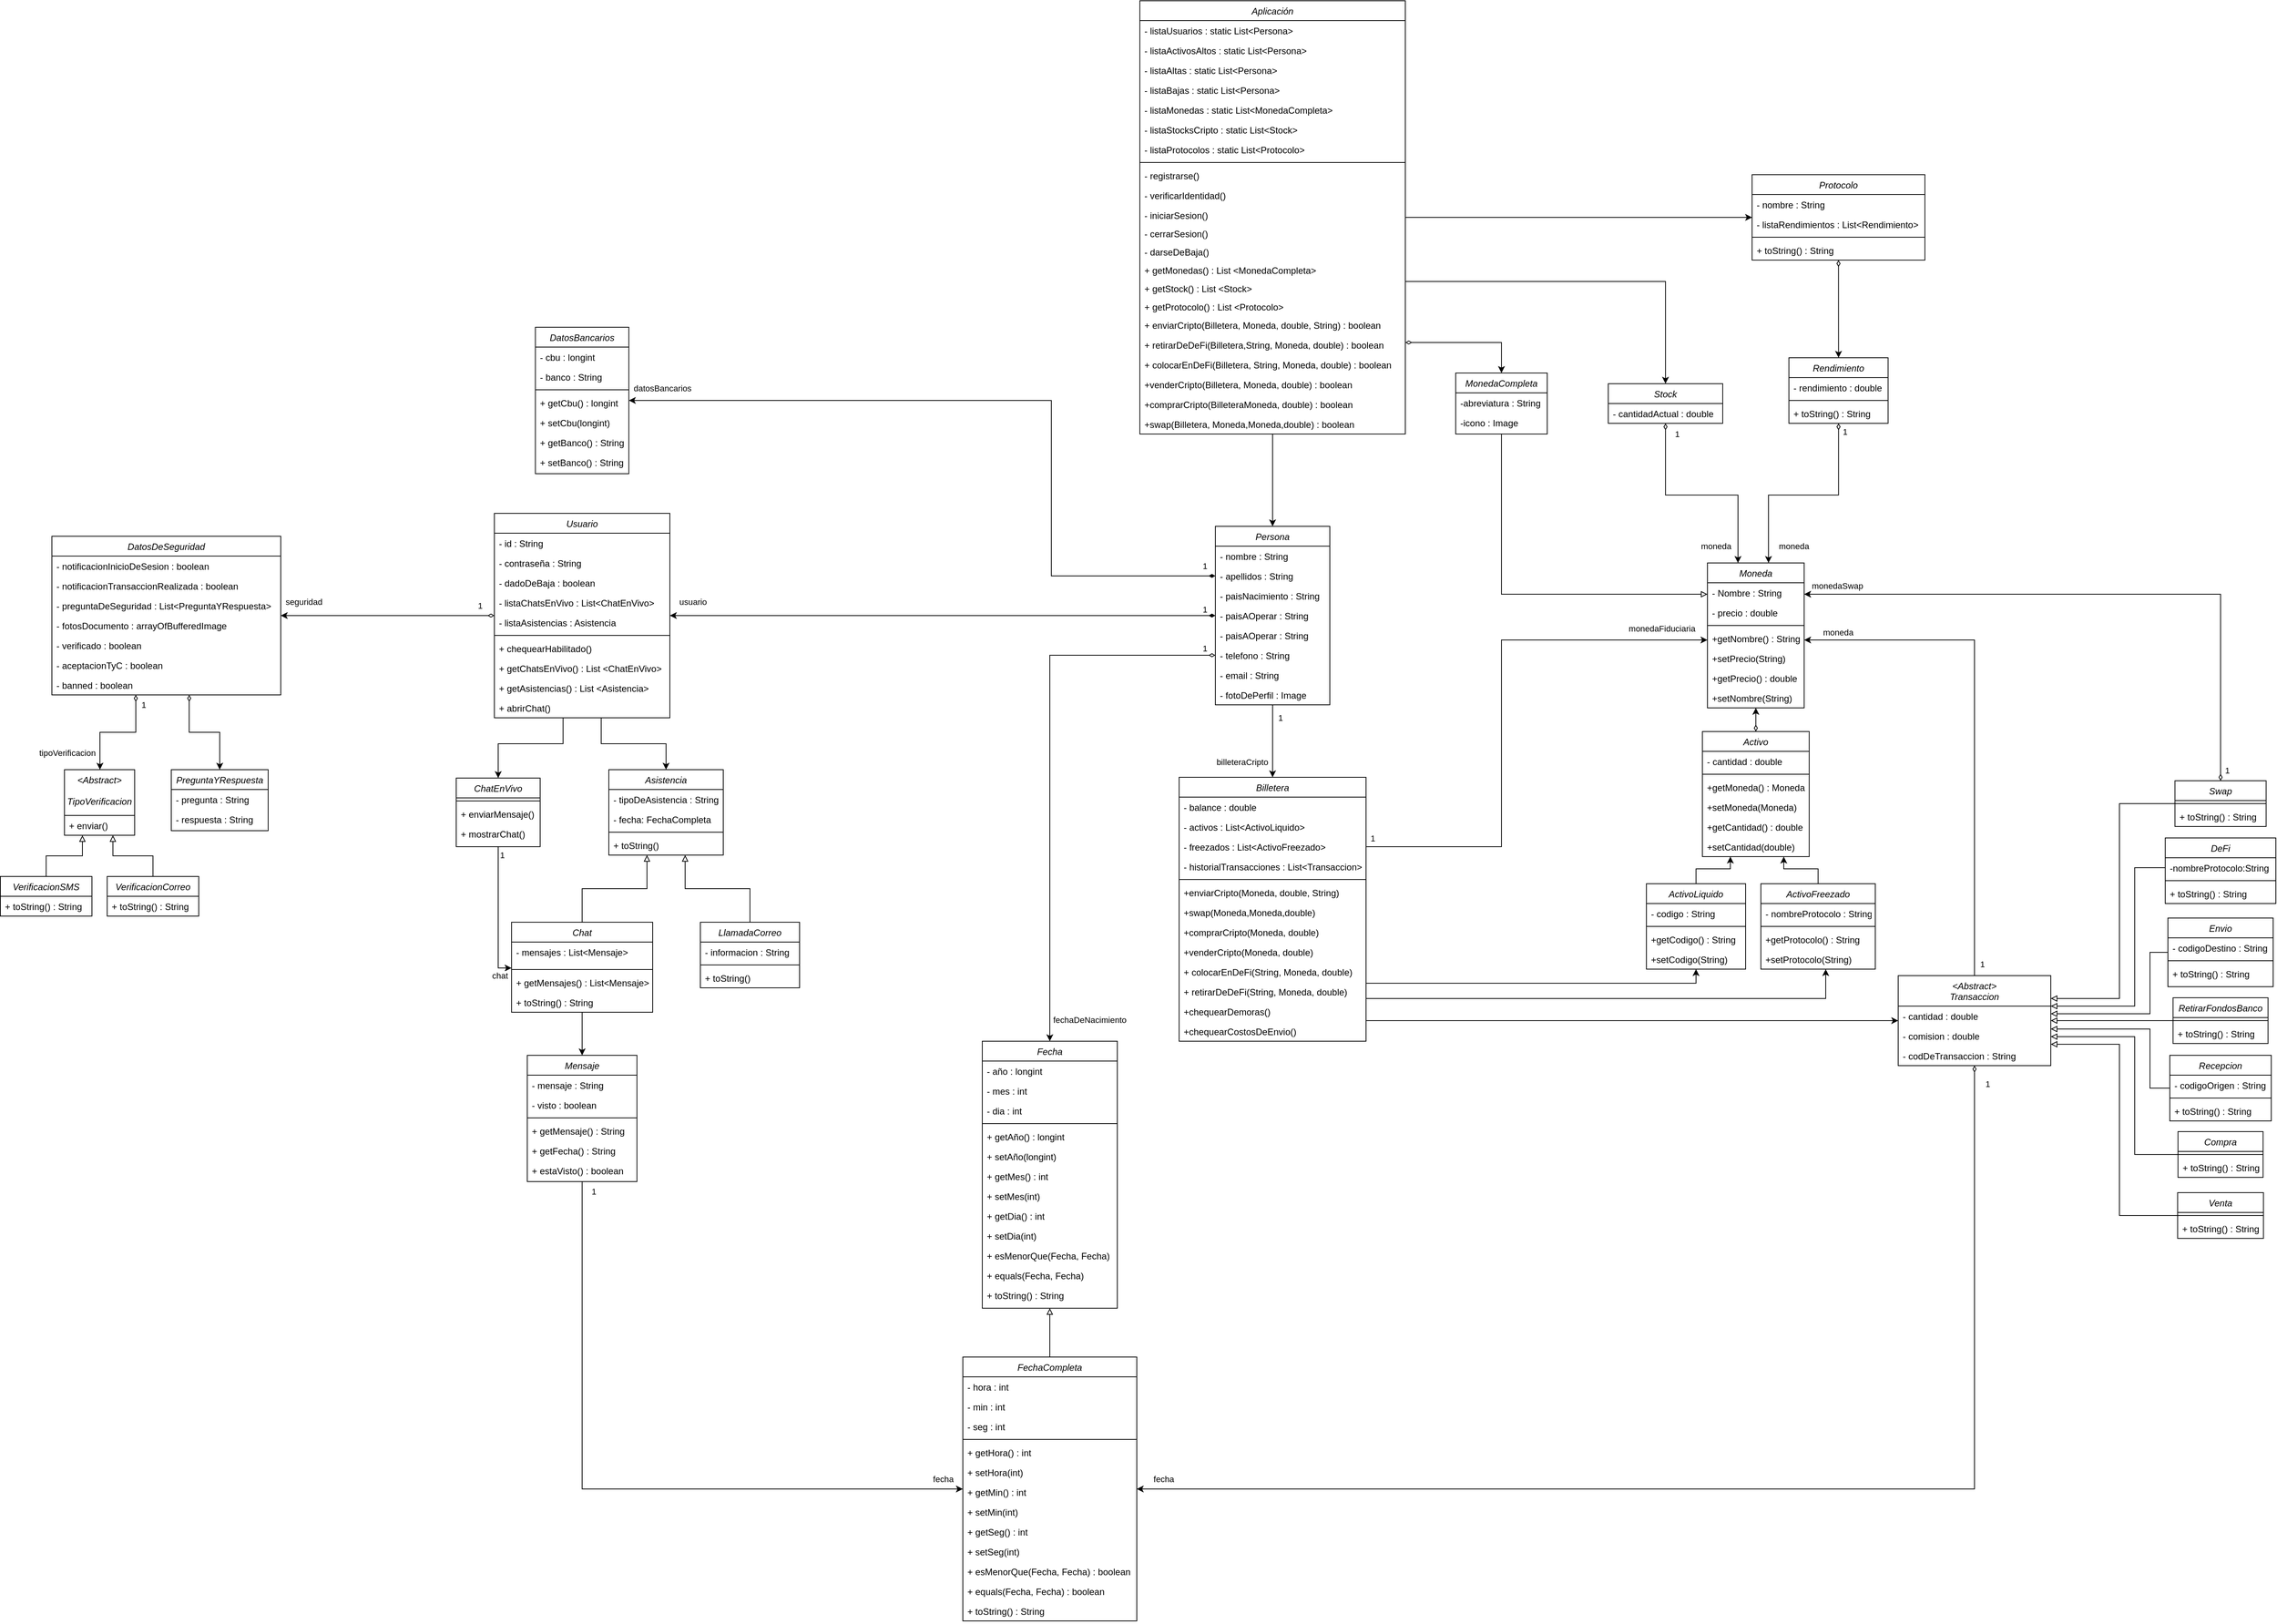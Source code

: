 <mxfile version="24.7.14">
  <diagram name="Página-1" id="-2VtjGOH2qZDODduAIqy">
    <mxGraphModel dx="1658" dy="902" grid="1" gridSize="10" guides="1" tooltips="1" connect="1" arrows="1" fold="1" page="1" pageScale="1" pageWidth="1600" pageHeight="1200" math="0" shadow="0">
      <root>
        <mxCell id="0" />
        <mxCell id="1" parent="0" />
        <mxCell id="fC_xdWrlekhXA9CfphBG-546" style="edgeStyle=orthogonalEdgeStyle;rounded=0;orthogonalLoop=1;jettySize=auto;html=1;" parent="1" source="fC_xdWrlekhXA9CfphBG-241" target="fC_xdWrlekhXA9CfphBG-497" edge="1">
          <mxGeometry relative="1" as="geometry" />
        </mxCell>
        <mxCell id="fC_xdWrlekhXA9CfphBG-687" style="edgeStyle=orthogonalEdgeStyle;rounded=0;orthogonalLoop=1;jettySize=auto;html=1;startArrow=diamondThin;startFill=0;" parent="1" source="fC_xdWrlekhXA9CfphBG-241" target="fC_xdWrlekhXA9CfphBG-677" edge="1">
          <mxGeometry relative="1" as="geometry">
            <Array as="points">
              <mxPoint x="2700" y="480" />
            </Array>
          </mxGeometry>
        </mxCell>
        <mxCell id="fC_xdWrlekhXA9CfphBG-696" style="edgeStyle=orthogonalEdgeStyle;rounded=0;orthogonalLoop=1;jettySize=auto;html=1;" parent="1" source="fC_xdWrlekhXA9CfphBG-241" target="fC_xdWrlekhXA9CfphBG-680" edge="1">
          <mxGeometry relative="1" as="geometry">
            <Array as="points">
              <mxPoint x="2915" y="400" />
            </Array>
          </mxGeometry>
        </mxCell>
        <mxCell id="fC_xdWrlekhXA9CfphBG-702" style="edgeStyle=orthogonalEdgeStyle;rounded=0;orthogonalLoop=1;jettySize=auto;html=1;" parent="1" source="fC_xdWrlekhXA9CfphBG-241" target="fC_xdWrlekhXA9CfphBG-697" edge="1">
          <mxGeometry relative="1" as="geometry" />
        </mxCell>
        <mxCell id="fC_xdWrlekhXA9CfphBG-241" value="Aplicación" style="swimlane;fontStyle=2;align=center;verticalAlign=top;childLayout=stackLayout;horizontal=1;startSize=26;horizontalStack=0;resizeParent=1;resizeLast=0;collapsible=1;marginBottom=0;rounded=0;shadow=0;strokeWidth=1;fontSize=12;" parent="1" vertex="1">
          <mxGeometry x="2226" y="32" width="348" height="568" as="geometry">
            <mxRectangle x="230" y="140" width="160" height="26" as="alternateBounds" />
          </mxGeometry>
        </mxCell>
        <mxCell id="fC_xdWrlekhXA9CfphBG-242" value="- listaUsuarios : static List&lt;Persona&gt;" style="text;align=left;verticalAlign=top;spacingLeft=4;spacingRight=4;overflow=hidden;rotatable=0;points=[[0,0.5],[1,0.5]];portConstraint=eastwest;rounded=0;shadow=0;html=0;fontSize=12;" parent="fC_xdWrlekhXA9CfphBG-241" vertex="1">
          <mxGeometry y="26" width="348" height="26" as="geometry" />
        </mxCell>
        <mxCell id="fC_xdWrlekhXA9CfphBG-243" value="- listaActivosAltos : static List&lt;Persona&gt;" style="text;align=left;verticalAlign=top;spacingLeft=4;spacingRight=4;overflow=hidden;rotatable=0;points=[[0,0.5],[1,0.5]];portConstraint=eastwest;rounded=0;shadow=0;html=0;fontSize=12;" parent="fC_xdWrlekhXA9CfphBG-241" vertex="1">
          <mxGeometry y="52" width="348" height="26" as="geometry" />
        </mxCell>
        <mxCell id="fC_xdWrlekhXA9CfphBG-244" value="- listaAltas : static List&lt;Persona&gt;" style="text;align=left;verticalAlign=top;spacingLeft=4;spacingRight=4;overflow=hidden;rotatable=0;points=[[0,0.5],[1,0.5]];portConstraint=eastwest;rounded=0;shadow=0;html=0;fontSize=12;" parent="fC_xdWrlekhXA9CfphBG-241" vertex="1">
          <mxGeometry y="78" width="348" height="26" as="geometry" />
        </mxCell>
        <mxCell id="fC_xdWrlekhXA9CfphBG-245" value="- listaBajas : static List&lt;Persona&gt;" style="text;align=left;verticalAlign=top;spacingLeft=4;spacingRight=4;overflow=hidden;rotatable=0;points=[[0,0.5],[1,0.5]];portConstraint=eastwest;rounded=0;shadow=0;html=0;fontSize=12;" parent="fC_xdWrlekhXA9CfphBG-241" vertex="1">
          <mxGeometry y="104" width="348" height="26" as="geometry" />
        </mxCell>
        <mxCell id="fC_xdWrlekhXA9CfphBG-246" value="- listaMonedas : static List&lt;MonedaCompleta&gt;" style="text;align=left;verticalAlign=top;spacingLeft=4;spacingRight=4;overflow=hidden;rotatable=0;points=[[0,0.5],[1,0.5]];portConstraint=eastwest;rounded=0;shadow=0;html=0;fontSize=12;" parent="fC_xdWrlekhXA9CfphBG-241" vertex="1">
          <mxGeometry y="130" width="348" height="26" as="geometry" />
        </mxCell>
        <mxCell id="fC_xdWrlekhXA9CfphBG-247" value="- listaStocksCripto : static List&lt;Stock&gt;" style="text;align=left;verticalAlign=top;spacingLeft=4;spacingRight=4;overflow=hidden;rotatable=0;points=[[0,0.5],[1,0.5]];portConstraint=eastwest;rounded=0;shadow=0;html=0;fontSize=12;" parent="fC_xdWrlekhXA9CfphBG-241" vertex="1">
          <mxGeometry y="156" width="348" height="26" as="geometry" />
        </mxCell>
        <mxCell id="fC_xdWrlekhXA9CfphBG-248" value="- listaProtocolos : static List&lt;Protocolo&gt;" style="text;align=left;verticalAlign=top;spacingLeft=4;spacingRight=4;overflow=hidden;rotatable=0;points=[[0,0.5],[1,0.5]];portConstraint=eastwest;" parent="fC_xdWrlekhXA9CfphBG-241" vertex="1">
          <mxGeometry y="182" width="348" height="26" as="geometry" />
        </mxCell>
        <mxCell id="fC_xdWrlekhXA9CfphBG-249" value="" style="line;html=1;strokeWidth=1;align=left;verticalAlign=middle;spacingTop=-1;spacingLeft=3;spacingRight=3;rotatable=0;labelPosition=right;points=[];portConstraint=eastwest;fontSize=12;" parent="fC_xdWrlekhXA9CfphBG-241" vertex="1">
          <mxGeometry y="208" width="348" height="8" as="geometry" />
        </mxCell>
        <mxCell id="fC_xdWrlekhXA9CfphBG-250" value="- registrarse()   " style="text;align=left;verticalAlign=top;spacingLeft=4;spacingRight=4;overflow=hidden;rotatable=0;points=[[0,0.5],[1,0.5]];portConstraint=eastwest;rounded=0;shadow=0;html=0;fontSize=12;" parent="fC_xdWrlekhXA9CfphBG-241" vertex="1">
          <mxGeometry y="216" width="348" height="26" as="geometry" />
        </mxCell>
        <mxCell id="fC_xdWrlekhXA9CfphBG-251" value="- verificarIdentidad()" style="text;align=left;verticalAlign=top;spacingLeft=4;spacingRight=4;overflow=hidden;rotatable=0;points=[[0,0.5],[1,0.5]];portConstraint=eastwest;rounded=0;shadow=0;html=0;fontSize=12;" parent="fC_xdWrlekhXA9CfphBG-241" vertex="1">
          <mxGeometry y="242" width="348" height="26" as="geometry" />
        </mxCell>
        <mxCell id="fC_xdWrlekhXA9CfphBG-252" value="- iniciarSesion()" style="text;align=left;verticalAlign=top;spacingLeft=4;spacingRight=4;overflow=hidden;rotatable=0;points=[[0,0.5],[1,0.5]];portConstraint=eastwest;fontSize=12;" parent="fC_xdWrlekhXA9CfphBG-241" vertex="1">
          <mxGeometry y="268" width="348" height="24" as="geometry" />
        </mxCell>
        <mxCell id="fC_xdWrlekhXA9CfphBG-253" value="- cerrarSesion()" style="text;align=left;verticalAlign=top;spacingLeft=4;spacingRight=4;overflow=hidden;rotatable=0;points=[[0,0.5],[1,0.5]];portConstraint=eastwest;fontSize=12;" parent="fC_xdWrlekhXA9CfphBG-241" vertex="1">
          <mxGeometry y="292" width="348" height="24" as="geometry" />
        </mxCell>
        <mxCell id="fC_xdWrlekhXA9CfphBG-254" value="- darseDeBaja()" style="text;align=left;verticalAlign=top;spacingLeft=4;spacingRight=4;overflow=hidden;rotatable=0;points=[[0,0.5],[1,0.5]];portConstraint=eastwest;fontSize=12;" parent="fC_xdWrlekhXA9CfphBG-241" vertex="1">
          <mxGeometry y="316" width="348" height="24" as="geometry" />
        </mxCell>
        <mxCell id="fC_xdWrlekhXA9CfphBG-255" value="+ getMonedas() : List &lt;MonedaCompleta&gt;" style="text;align=left;verticalAlign=top;spacingLeft=4;spacingRight=4;overflow=hidden;rotatable=0;points=[[0,0.5],[1,0.5]];portConstraint=eastwest;fontSize=12;" parent="fC_xdWrlekhXA9CfphBG-241" vertex="1">
          <mxGeometry y="340" width="348" height="24" as="geometry" />
        </mxCell>
        <mxCell id="fC_xdWrlekhXA9CfphBG-256" value="+ getStock() : List &lt;Stock&gt;" style="text;align=left;verticalAlign=top;spacingLeft=4;spacingRight=4;overflow=hidden;rotatable=0;points=[[0,0.5],[1,0.5]];portConstraint=eastwest;fontSize=12;" parent="fC_xdWrlekhXA9CfphBG-241" vertex="1">
          <mxGeometry y="364" width="348" height="24" as="geometry" />
        </mxCell>
        <mxCell id="fC_xdWrlekhXA9CfphBG-257" value="+ getProtocolo() : List &lt;Protocolo&gt;" style="text;align=left;verticalAlign=top;spacingLeft=4;spacingRight=4;overflow=hidden;rotatable=0;points=[[0,0.5],[1,0.5]];portConstraint=eastwest;fontSize=12;" parent="fC_xdWrlekhXA9CfphBG-241" vertex="1">
          <mxGeometry y="388" width="348" height="24" as="geometry" />
        </mxCell>
        <mxCell id="fC_xdWrlekhXA9CfphBG-258" value="+ enviarCripto(Billetera, Moneda, double, String) : boolean" style="text;align=left;verticalAlign=top;spacingLeft=4;spacingRight=4;overflow=hidden;rotatable=0;points=[[0,0.5],[1,0.5]];portConstraint=eastwest;rounded=0;shadow=0;html=0;fontSize=12;" parent="fC_xdWrlekhXA9CfphBG-241" vertex="1">
          <mxGeometry y="412" width="348" height="26" as="geometry" />
        </mxCell>
        <mxCell id="fC_xdWrlekhXA9CfphBG-259" value="+ retirarDeDeFi(Billetera,String, Moneda, double) : boolean" style="text;align=left;verticalAlign=top;spacingLeft=4;spacingRight=4;overflow=hidden;rotatable=0;points=[[0,0.5],[1,0.5]];portConstraint=eastwest;rounded=0;shadow=0;html=0;fontSize=12;" parent="fC_xdWrlekhXA9CfphBG-241" vertex="1">
          <mxGeometry y="438" width="348" height="26" as="geometry" />
        </mxCell>
        <mxCell id="fC_xdWrlekhXA9CfphBG-260" value="+ colocarEnDeFi(Billetera, String, Moneda, double) : boolean" style="text;align=left;verticalAlign=top;spacingLeft=4;spacingRight=4;overflow=hidden;rotatable=0;points=[[0,0.5],[1,0.5]];portConstraint=eastwest;rounded=0;shadow=0;html=0;fontSize=12;" parent="fC_xdWrlekhXA9CfphBG-241" vertex="1">
          <mxGeometry y="464" width="348" height="26" as="geometry" />
        </mxCell>
        <mxCell id="fC_xdWrlekhXA9CfphBG-261" value="+venderCripto(Billetera, Moneda, double) : boolean" style="text;align=left;verticalAlign=top;spacingLeft=4;spacingRight=4;overflow=hidden;rotatable=0;points=[[0,0.5],[1,0.5]];portConstraint=eastwest;rounded=0;shadow=0;html=0;fontSize=12;" parent="fC_xdWrlekhXA9CfphBG-241" vertex="1">
          <mxGeometry y="490" width="348" height="26" as="geometry" />
        </mxCell>
        <mxCell id="fC_xdWrlekhXA9CfphBG-262" value="+comprarCripto(BilleteraMoneda, double) : boolean" style="text;align=left;verticalAlign=top;spacingLeft=4;spacingRight=4;overflow=hidden;rotatable=0;points=[[0,0.5],[1,0.5]];portConstraint=eastwest;rounded=0;shadow=0;html=0;fontSize=12;" parent="fC_xdWrlekhXA9CfphBG-241" vertex="1">
          <mxGeometry y="516" width="348" height="26" as="geometry" />
        </mxCell>
        <mxCell id="fC_xdWrlekhXA9CfphBG-263" value="+swap(Billetera, Moneda,Moneda,double) : boolean" style="text;align=left;verticalAlign=top;spacingLeft=4;spacingRight=4;overflow=hidden;rotatable=0;points=[[0,0.5],[1,0.5]];portConstraint=eastwest;rounded=0;shadow=0;html=0;fontSize=12;" parent="fC_xdWrlekhXA9CfphBG-241" vertex="1">
          <mxGeometry y="542" width="348" height="26" as="geometry" />
        </mxCell>
        <mxCell id="fC_xdWrlekhXA9CfphBG-667" style="edgeStyle=orthogonalEdgeStyle;rounded=0;orthogonalLoop=1;jettySize=auto;html=1;" parent="1" source="fC_xdWrlekhXA9CfphBG-458" target="fC_xdWrlekhXA9CfphBG-651" edge="1">
          <mxGeometry relative="1" as="geometry">
            <Array as="points">
              <mxPoint x="1495" y="1983" />
            </Array>
          </mxGeometry>
        </mxCell>
        <mxCell id="fC_xdWrlekhXA9CfphBG-668" value="1" style="edgeLabel;html=1;align=center;verticalAlign=middle;resizable=0;points=[];" parent="fC_xdWrlekhXA9CfphBG-667" vertex="1" connectable="0">
          <mxGeometry x="-0.942" y="3" relative="1" as="geometry">
            <mxPoint x="12" y="-13" as="offset" />
          </mxGeometry>
        </mxCell>
        <mxCell id="PasijzhTVkrMYKtbaaR9-1" value="fecha" style="edgeLabel;html=1;align=center;verticalAlign=middle;resizable=0;points=[];" parent="fC_xdWrlekhXA9CfphBG-667" vertex="1" connectable="0">
          <mxGeometry x="0.882" y="-4" relative="1" as="geometry">
            <mxPoint x="27" y="-17" as="offset" />
          </mxGeometry>
        </mxCell>
        <mxCell id="fC_xdWrlekhXA9CfphBG-458" value="Mensaje" style="swimlane;fontStyle=2;align=center;verticalAlign=top;childLayout=stackLayout;horizontal=1;startSize=26;horizontalStack=0;resizeParent=1;resizeLast=0;collapsible=1;marginBottom=0;rounded=0;shadow=0;strokeWidth=1;" parent="1" vertex="1">
          <mxGeometry x="1423.13" y="1414.5" width="143.75" height="165.5" as="geometry">
            <mxRectangle x="320" y="12" width="160" height="26" as="alternateBounds" />
          </mxGeometry>
        </mxCell>
        <mxCell id="fC_xdWrlekhXA9CfphBG-459" value="- mensaje : String" style="text;align=left;verticalAlign=top;spacingLeft=4;spacingRight=4;overflow=hidden;rotatable=0;points=[[0,0.5],[1,0.5]];portConstraint=eastwest;rounded=0;shadow=0;html=0;fontSize=12;" parent="fC_xdWrlekhXA9CfphBG-458" vertex="1">
          <mxGeometry y="26" width="143.75" height="26" as="geometry" />
        </mxCell>
        <mxCell id="fC_xdWrlekhXA9CfphBG-461" value="- visto : boolean" style="text;align=left;verticalAlign=top;spacingLeft=4;spacingRight=4;overflow=hidden;rotatable=0;points=[[0,0.5],[1,0.5]];portConstraint=eastwest;rounded=0;shadow=0;html=0;fontSize=12;" parent="fC_xdWrlekhXA9CfphBG-458" vertex="1">
          <mxGeometry y="52" width="143.75" height="26" as="geometry" />
        </mxCell>
        <mxCell id="fC_xdWrlekhXA9CfphBG-490" value="" style="line;html=1;strokeWidth=1;align=left;verticalAlign=middle;spacingTop=-1;spacingLeft=3;spacingRight=3;rotatable=0;labelPosition=right;points=[];portConstraint=eastwest;fontSize=12;" parent="fC_xdWrlekhXA9CfphBG-458" vertex="1">
          <mxGeometry y="78" width="143.75" height="8" as="geometry" />
        </mxCell>
        <mxCell id="fC_xdWrlekhXA9CfphBG-493" value="+ getMensaje() : String" style="text;align=left;verticalAlign=top;spacingLeft=4;spacingRight=4;overflow=hidden;rotatable=0;points=[[0,0.5],[1,0.5]];portConstraint=eastwest;rounded=0;shadow=0;html=0;fontSize=12;" parent="fC_xdWrlekhXA9CfphBG-458" vertex="1">
          <mxGeometry y="86" width="143.75" height="26" as="geometry" />
        </mxCell>
        <mxCell id="fC_xdWrlekhXA9CfphBG-494" value="+ getFecha() : String" style="text;align=left;verticalAlign=top;spacingLeft=4;spacingRight=4;overflow=hidden;rotatable=0;points=[[0,0.5],[1,0.5]];portConstraint=eastwest;rounded=0;shadow=0;html=0;fontSize=12;" parent="fC_xdWrlekhXA9CfphBG-458" vertex="1">
          <mxGeometry y="112" width="143.75" height="26" as="geometry" />
        </mxCell>
        <mxCell id="fC_xdWrlekhXA9CfphBG-495" value="+ estaVisto() : boolean" style="text;align=left;verticalAlign=top;spacingLeft=4;spacingRight=4;overflow=hidden;rotatable=0;points=[[0,0.5],[1,0.5]];portConstraint=eastwest;rounded=0;shadow=0;html=0;fontSize=12;" parent="fC_xdWrlekhXA9CfphBG-458" vertex="1">
          <mxGeometry y="138" width="143.75" height="26" as="geometry" />
        </mxCell>
        <mxCell id="fC_xdWrlekhXA9CfphBG-556" style="edgeStyle=orthogonalEdgeStyle;rounded=0;orthogonalLoop=1;jettySize=auto;html=1;endArrow=block;endFill=0;" parent="1" source="fC_xdWrlekhXA9CfphBG-462" target="fC_xdWrlekhXA9CfphBG-473" edge="1">
          <mxGeometry relative="1" as="geometry">
            <Array as="points">
              <mxPoint x="1495" y="1196" />
              <mxPoint x="1580" y="1196" />
            </Array>
          </mxGeometry>
        </mxCell>
        <mxCell id="fC_xdWrlekhXA9CfphBG-575" style="edgeStyle=orthogonalEdgeStyle;rounded=0;orthogonalLoop=1;jettySize=auto;html=1;" parent="1" source="fC_xdWrlekhXA9CfphBG-462" target="fC_xdWrlekhXA9CfphBG-458" edge="1">
          <mxGeometry relative="1" as="geometry" />
        </mxCell>
        <mxCell id="fC_xdWrlekhXA9CfphBG-462" value="Chat" style="swimlane;fontStyle=2;align=center;verticalAlign=top;childLayout=stackLayout;horizontal=1;startSize=26;horizontalStack=0;resizeParent=1;resizeLast=0;collapsible=1;marginBottom=0;rounded=0;shadow=0;strokeWidth=1;" parent="1" vertex="1">
          <mxGeometry x="1402.5" y="1240" width="185" height="118" as="geometry">
            <mxRectangle x="320" y="12" width="160" height="26" as="alternateBounds" />
          </mxGeometry>
        </mxCell>
        <mxCell id="fC_xdWrlekhXA9CfphBG-463" value="- mensajes : List&lt;Mensaje&gt;" style="text;align=left;verticalAlign=top;spacingLeft=4;spacingRight=4;overflow=hidden;rotatable=0;points=[[0,0.5],[1,0.5]];portConstraint=eastwest;rounded=0;shadow=0;html=0;fontSize=12;" parent="fC_xdWrlekhXA9CfphBG-462" vertex="1">
          <mxGeometry y="26" width="185" height="32" as="geometry" />
        </mxCell>
        <mxCell id="fC_xdWrlekhXA9CfphBG-464" value="" style="line;html=1;strokeWidth=1;align=left;verticalAlign=middle;spacingTop=-1;spacingLeft=3;spacingRight=3;rotatable=0;labelPosition=right;points=[];portConstraint=eastwest;fontSize=12;" parent="fC_xdWrlekhXA9CfphBG-462" vertex="1">
          <mxGeometry y="58" width="185" height="8" as="geometry" />
        </mxCell>
        <mxCell id="fC_xdWrlekhXA9CfphBG-465" value="+ getMensajes() : List&lt;Mensaje&gt;" style="text;align=left;verticalAlign=top;spacingLeft=4;spacingRight=4;overflow=hidden;rotatable=0;points=[[0,0.5],[1,0.5]];portConstraint=eastwest;rounded=0;shadow=0;html=0;fontSize=12;" parent="fC_xdWrlekhXA9CfphBG-462" vertex="1">
          <mxGeometry y="66" width="185" height="26" as="geometry" />
        </mxCell>
        <mxCell id="fC_xdWrlekhXA9CfphBG-533" value="+ toString() : String" style="text;align=left;verticalAlign=top;spacingLeft=4;spacingRight=4;overflow=hidden;rotatable=0;points=[[0,0.5],[1,0.5]];portConstraint=eastwest;rounded=0;shadow=0;html=0;fontSize=12;" parent="fC_xdWrlekhXA9CfphBG-462" vertex="1">
          <mxGeometry y="92" width="185" height="26" as="geometry" />
        </mxCell>
        <mxCell id="fC_xdWrlekhXA9CfphBG-788" style="edgeStyle=orthogonalEdgeStyle;rounded=0;orthogonalLoop=1;jettySize=auto;html=1;" parent="1" source="fC_xdWrlekhXA9CfphBG-466" target="fC_xdWrlekhXA9CfphBG-462" edge="1">
          <mxGeometry relative="1" as="geometry">
            <Array as="points">
              <mxPoint x="1385" y="1300" />
            </Array>
          </mxGeometry>
        </mxCell>
        <mxCell id="fC_xdWrlekhXA9CfphBG-789" value="1" style="edgeLabel;html=1;align=center;verticalAlign=middle;resizable=0;points=[];" parent="fC_xdWrlekhXA9CfphBG-788" vertex="1" connectable="0">
          <mxGeometry x="-0.654" y="1" relative="1" as="geometry">
            <mxPoint x="4" y="-20" as="offset" />
          </mxGeometry>
        </mxCell>
        <mxCell id="PasijzhTVkrMYKtbaaR9-2" value="chat" style="edgeLabel;html=1;align=center;verticalAlign=middle;resizable=0;points=[];" parent="fC_xdWrlekhXA9CfphBG-788" vertex="1" connectable="0">
          <mxGeometry x="-0.004" y="2" relative="1" as="geometry">
            <mxPoint y="81" as="offset" />
          </mxGeometry>
        </mxCell>
        <mxCell id="fC_xdWrlekhXA9CfphBG-466" value="ChatEnVivo" style="swimlane;fontStyle=2;align=center;verticalAlign=top;childLayout=stackLayout;horizontal=1;startSize=26;horizontalStack=0;resizeParent=1;resizeLast=0;collapsible=1;marginBottom=0;rounded=0;shadow=0;strokeWidth=1;" parent="1" vertex="1">
          <mxGeometry x="1330" y="1051" width="110" height="90" as="geometry">
            <mxRectangle x="320" y="12" width="160" height="26" as="alternateBounds" />
          </mxGeometry>
        </mxCell>
        <mxCell id="fC_xdWrlekhXA9CfphBG-468" value="" style="line;html=1;strokeWidth=1;align=left;verticalAlign=middle;spacingTop=-1;spacingLeft=3;spacingRight=3;rotatable=0;labelPosition=right;points=[];portConstraint=eastwest;fontSize=12;" parent="fC_xdWrlekhXA9CfphBG-466" vertex="1">
          <mxGeometry y="26" width="110" height="8" as="geometry" />
        </mxCell>
        <mxCell id="fC_xdWrlekhXA9CfphBG-469" value="+ enviarMensaje()" style="text;align=left;verticalAlign=top;spacingLeft=4;spacingRight=4;overflow=hidden;rotatable=0;points=[[0,0.5],[1,0.5]];portConstraint=eastwest;rounded=0;shadow=0;html=0;fontSize=12;" parent="fC_xdWrlekhXA9CfphBG-466" vertex="1">
          <mxGeometry y="34" width="110" height="26" as="geometry" />
        </mxCell>
        <mxCell id="fC_xdWrlekhXA9CfphBG-470" value="+ mostrarChat()" style="text;align=left;verticalAlign=top;spacingLeft=4;spacingRight=4;overflow=hidden;rotatable=0;points=[[0,0.5],[1,0.5]];portConstraint=eastwest;rounded=0;shadow=0;html=0;fontSize=12;" parent="fC_xdWrlekhXA9CfphBG-466" vertex="1">
          <mxGeometry y="60" width="110" height="26" as="geometry" />
        </mxCell>
        <mxCell id="fC_xdWrlekhXA9CfphBG-473" value="Asistencia" style="swimlane;fontStyle=2;align=center;verticalAlign=top;childLayout=stackLayout;horizontal=1;startSize=26;horizontalStack=0;resizeParent=1;resizeLast=0;collapsible=1;marginBottom=0;rounded=0;shadow=0;strokeWidth=1;" parent="1" vertex="1">
          <mxGeometry x="1530" y="1040" width="150" height="112" as="geometry">
            <mxRectangle x="320" y="12" width="160" height="26" as="alternateBounds" />
          </mxGeometry>
        </mxCell>
        <mxCell id="fC_xdWrlekhXA9CfphBG-479" value="- tipoDeAsistencia : String" style="text;align=left;verticalAlign=top;spacingLeft=4;spacingRight=4;overflow=hidden;rotatable=0;points=[[0,0.5],[1,0.5]];portConstraint=eastwest;rounded=0;shadow=0;html=0;fontSize=12;" parent="fC_xdWrlekhXA9CfphBG-473" vertex="1">
          <mxGeometry y="26" width="150" height="26" as="geometry" />
        </mxCell>
        <mxCell id="fC_xdWrlekhXA9CfphBG-486" value="- fecha: FechaCompleta" style="text;align=left;verticalAlign=top;spacingLeft=4;spacingRight=4;overflow=hidden;rotatable=0;points=[[0,0.5],[1,0.5]];portConstraint=eastwest;rounded=0;shadow=0;html=0;fontSize=12;" parent="fC_xdWrlekhXA9CfphBG-473" vertex="1">
          <mxGeometry y="52" width="150" height="26" as="geometry" />
        </mxCell>
        <mxCell id="fC_xdWrlekhXA9CfphBG-475" value="" style="line;html=1;strokeWidth=1;align=left;verticalAlign=middle;spacingTop=-1;spacingLeft=3;spacingRight=3;rotatable=0;labelPosition=right;points=[];portConstraint=eastwest;fontSize=12;" parent="fC_xdWrlekhXA9CfphBG-473" vertex="1">
          <mxGeometry y="78" width="150" height="8" as="geometry" />
        </mxCell>
        <mxCell id="fC_xdWrlekhXA9CfphBG-480" value="+ toString()" style="text;align=left;verticalAlign=top;spacingLeft=4;spacingRight=4;overflow=hidden;rotatable=0;points=[[0,0.5],[1,0.5]];portConstraint=eastwest;rounded=0;shadow=0;html=0;fontSize=12;" parent="fC_xdWrlekhXA9CfphBG-473" vertex="1">
          <mxGeometry y="86" width="150" height="26" as="geometry" />
        </mxCell>
        <mxCell id="fC_xdWrlekhXA9CfphBG-557" style="edgeStyle=orthogonalEdgeStyle;rounded=0;orthogonalLoop=1;jettySize=auto;html=1;endArrow=block;endFill=0;" parent="1" source="fC_xdWrlekhXA9CfphBG-481" target="fC_xdWrlekhXA9CfphBG-473" edge="1">
          <mxGeometry relative="1" as="geometry">
            <Array as="points">
              <mxPoint x="1715" y="1196" />
              <mxPoint x="1630" y="1196" />
            </Array>
          </mxGeometry>
        </mxCell>
        <mxCell id="fC_xdWrlekhXA9CfphBG-481" value="LlamadaCorreo" style="swimlane;fontStyle=2;align=center;verticalAlign=top;childLayout=stackLayout;horizontal=1;startSize=26;horizontalStack=0;resizeParent=1;resizeLast=0;collapsible=1;marginBottom=0;rounded=0;shadow=0;strokeWidth=1;" parent="1" vertex="1">
          <mxGeometry x="1650" y="1240" width="130" height="86" as="geometry">
            <mxRectangle x="320" y="12" width="160" height="26" as="alternateBounds" />
          </mxGeometry>
        </mxCell>
        <mxCell id="fC_xdWrlekhXA9CfphBG-482" value="- informacion : String" style="text;align=left;verticalAlign=top;spacingLeft=4;spacingRight=4;overflow=hidden;rotatable=0;points=[[0,0.5],[1,0.5]];portConstraint=eastwest;rounded=0;shadow=0;html=0;fontSize=12;" parent="fC_xdWrlekhXA9CfphBG-481" vertex="1">
          <mxGeometry y="26" width="130" height="26" as="geometry" />
        </mxCell>
        <mxCell id="fC_xdWrlekhXA9CfphBG-483" value="" style="line;html=1;strokeWidth=1;align=left;verticalAlign=middle;spacingTop=-1;spacingLeft=3;spacingRight=3;rotatable=0;labelPosition=right;points=[];portConstraint=eastwest;fontSize=12;" parent="fC_xdWrlekhXA9CfphBG-481" vertex="1">
          <mxGeometry y="52" width="130" height="8" as="geometry" />
        </mxCell>
        <mxCell id="fC_xdWrlekhXA9CfphBG-484" value="+ toString()" style="text;align=left;verticalAlign=top;spacingLeft=4;spacingRight=4;overflow=hidden;rotatable=0;points=[[0,0.5],[1,0.5]];portConstraint=eastwest;rounded=0;shadow=0;html=0;fontSize=12;" parent="fC_xdWrlekhXA9CfphBG-481" vertex="1">
          <mxGeometry y="60" width="130" height="26" as="geometry" />
        </mxCell>
        <mxCell id="fC_xdWrlekhXA9CfphBG-547" style="edgeStyle=orthogonalEdgeStyle;rounded=0;orthogonalLoop=1;jettySize=auto;html=1;startArrow=diamondThin;startFill=1;" parent="1" source="fC_xdWrlekhXA9CfphBG-497" target="fC_xdWrlekhXA9CfphBG-520" edge="1">
          <mxGeometry relative="1" as="geometry" />
        </mxCell>
        <mxCell id="fC_xdWrlekhXA9CfphBG-548" value="1" style="edgeLabel;html=1;align=center;verticalAlign=middle;resizable=0;points=[];" parent="fC_xdWrlekhXA9CfphBG-547" vertex="1" connectable="0">
          <mxGeometry x="-0.86" y="-1" relative="1" as="geometry">
            <mxPoint x="36" y="-7" as="offset" />
          </mxGeometry>
        </mxCell>
        <mxCell id="fC_xdWrlekhXA9CfphBG-549" value="usuario" style="edgeLabel;html=1;align=center;verticalAlign=middle;resizable=0;points=[];" parent="fC_xdWrlekhXA9CfphBG-547" vertex="1" connectable="0">
          <mxGeometry x="0.812" y="-1" relative="1" as="geometry">
            <mxPoint x="-37" y="-17" as="offset" />
          </mxGeometry>
        </mxCell>
        <mxCell id="fC_xdWrlekhXA9CfphBG-602" style="edgeStyle=orthogonalEdgeStyle;rounded=0;orthogonalLoop=1;jettySize=auto;html=1;" parent="1" source="fC_xdWrlekhXA9CfphBG-497" target="fC_xdWrlekhXA9CfphBG-506" edge="1">
          <mxGeometry relative="1" as="geometry" />
        </mxCell>
        <mxCell id="fC_xdWrlekhXA9CfphBG-603" value="1" style="edgeLabel;html=1;align=center;verticalAlign=middle;resizable=0;points=[];" parent="fC_xdWrlekhXA9CfphBG-602" vertex="1" connectable="0">
          <mxGeometry x="0.576" y="2" relative="1" as="geometry">
            <mxPoint x="8" y="-58" as="offset" />
          </mxGeometry>
        </mxCell>
        <mxCell id="fC_xdWrlekhXA9CfphBG-604" value="billeteraCripto" style="edgeLabel;html=1;align=center;verticalAlign=middle;resizable=0;points=[];" parent="fC_xdWrlekhXA9CfphBG-602" vertex="1" connectable="0">
          <mxGeometry x="0.576" y="2" relative="1" as="geometry">
            <mxPoint x="-42" as="offset" />
          </mxGeometry>
        </mxCell>
        <mxCell id="fC_xdWrlekhXA9CfphBG-497" value="Persona" style="swimlane;fontStyle=2;align=center;verticalAlign=top;childLayout=stackLayout;horizontal=1;startSize=26;horizontalStack=0;resizeParent=1;resizeLast=0;collapsible=1;marginBottom=0;rounded=0;shadow=0;strokeWidth=1;fontSize=12;" parent="1" vertex="1">
          <mxGeometry x="2325" y="721" width="150" height="234" as="geometry">
            <mxRectangle x="230" y="140" width="160" height="26" as="alternateBounds" />
          </mxGeometry>
        </mxCell>
        <mxCell id="fC_xdWrlekhXA9CfphBG-498" value="- nombre : String" style="text;align=left;verticalAlign=top;spacingLeft=4;spacingRight=4;overflow=hidden;rotatable=0;points=[[0,0.5],[1,0.5]];portConstraint=eastwest;rounded=0;shadow=0;html=0;fontSize=12;" parent="fC_xdWrlekhXA9CfphBG-497" vertex="1">
          <mxGeometry y="26" width="150" height="26" as="geometry" />
        </mxCell>
        <mxCell id="fC_xdWrlekhXA9CfphBG-499" value="- apellidos : String" style="text;align=left;verticalAlign=top;spacingLeft=4;spacingRight=4;overflow=hidden;rotatable=0;points=[[0,0.5],[1,0.5]];portConstraint=eastwest;rounded=0;shadow=0;html=0;fontSize=12;" parent="fC_xdWrlekhXA9CfphBG-497" vertex="1">
          <mxGeometry y="52" width="150" height="26" as="geometry" />
        </mxCell>
        <mxCell id="fC_xdWrlekhXA9CfphBG-500" value="- paisNacimiento : String" style="text;align=left;verticalAlign=top;spacingLeft=4;spacingRight=4;overflow=hidden;rotatable=0;points=[[0,0.5],[1,0.5]];portConstraint=eastwest;rounded=0;shadow=0;html=0;fontSize=12;" parent="fC_xdWrlekhXA9CfphBG-497" vertex="1">
          <mxGeometry y="78" width="150" height="26" as="geometry" />
        </mxCell>
        <mxCell id="fC_xdWrlekhXA9CfphBG-501" value="- paisAOperar : String" style="text;align=left;verticalAlign=top;spacingLeft=4;spacingRight=4;overflow=hidden;rotatable=0;points=[[0,0.5],[1,0.5]];portConstraint=eastwest;rounded=0;shadow=0;html=0;fontSize=12;" parent="fC_xdWrlekhXA9CfphBG-497" vertex="1">
          <mxGeometry y="104" width="150" height="26" as="geometry" />
        </mxCell>
        <mxCell id="fC_xdWrlekhXA9CfphBG-502" value="- paisAOperar : String" style="text;align=left;verticalAlign=top;spacingLeft=4;spacingRight=4;overflow=hidden;rotatable=0;points=[[0,0.5],[1,0.5]];portConstraint=eastwest;rounded=0;shadow=0;html=0;fontSize=12;" parent="fC_xdWrlekhXA9CfphBG-497" vertex="1">
          <mxGeometry y="130" width="150" height="26" as="geometry" />
        </mxCell>
        <mxCell id="fC_xdWrlekhXA9CfphBG-503" value="- telefono : String" style="text;align=left;verticalAlign=top;spacingLeft=4;spacingRight=4;overflow=hidden;rotatable=0;points=[[0,0.5],[1,0.5]];portConstraint=eastwest;rounded=0;shadow=0;html=0;fontSize=12;" parent="fC_xdWrlekhXA9CfphBG-497" vertex="1">
          <mxGeometry y="156" width="150" height="26" as="geometry" />
        </mxCell>
        <mxCell id="fC_xdWrlekhXA9CfphBG-504" value="- email : String" style="text;align=left;verticalAlign=top;spacingLeft=4;spacingRight=4;overflow=hidden;rotatable=0;points=[[0,0.5],[1,0.5]];portConstraint=eastwest;rounded=0;shadow=0;html=0;fontSize=12;" parent="fC_xdWrlekhXA9CfphBG-497" vertex="1">
          <mxGeometry y="182" width="150" height="26" as="geometry" />
        </mxCell>
        <mxCell id="fC_xdWrlekhXA9CfphBG-505" value="- fotoDePerfil : Image" style="text;align=left;verticalAlign=top;spacingLeft=4;spacingRight=4;overflow=hidden;rotatable=0;points=[[0,0.5],[1,0.5]];portConstraint=eastwest;rounded=0;shadow=0;html=0;fontSize=12;" parent="fC_xdWrlekhXA9CfphBG-497" vertex="1">
          <mxGeometry y="208" width="150" height="26" as="geometry" />
        </mxCell>
        <mxCell id="fC_xdWrlekhXA9CfphBG-630" style="edgeStyle=orthogonalEdgeStyle;rounded=0;orthogonalLoop=1;jettySize=auto;html=1;" parent="1" source="fC_xdWrlekhXA9CfphBG-506" target="fC_xdWrlekhXA9CfphBG-622" edge="1">
          <mxGeometry relative="1" as="geometry">
            <Array as="points">
              <mxPoint x="2955" y="1320" />
            </Array>
          </mxGeometry>
        </mxCell>
        <mxCell id="fC_xdWrlekhXA9CfphBG-705" style="edgeStyle=orthogonalEdgeStyle;rounded=0;orthogonalLoop=1;jettySize=auto;html=1;" parent="1" source="fC_xdWrlekhXA9CfphBG-506" target="fC_xdWrlekhXA9CfphBG-618" edge="1">
          <mxGeometry relative="1" as="geometry">
            <Array as="points">
              <mxPoint x="3125" y="1340" />
            </Array>
          </mxGeometry>
        </mxCell>
        <mxCell id="73B7pF2yfi8se_psuF1Q-9" style="edgeStyle=orthogonalEdgeStyle;rounded=0;orthogonalLoop=1;jettySize=auto;html=1;" edge="1" parent="1" source="fC_xdWrlekhXA9CfphBG-506" target="fC_xdWrlekhXA9CfphBG-631">
          <mxGeometry relative="1" as="geometry">
            <Array as="points">
              <mxPoint x="2700" y="1369" />
              <mxPoint x="2700" y="1369" />
            </Array>
          </mxGeometry>
        </mxCell>
        <mxCell id="fC_xdWrlekhXA9CfphBG-506" value="Billetera" style="swimlane;fontStyle=2;align=center;verticalAlign=top;childLayout=stackLayout;horizontal=1;startSize=26;horizontalStack=0;resizeParent=1;resizeLast=0;collapsible=1;marginBottom=0;rounded=0;shadow=0;strokeWidth=1;fontSize=12;" parent="1" vertex="1">
          <mxGeometry x="2277.5" y="1050" width="245" height="346" as="geometry">
            <mxRectangle x="230" y="140" width="160" height="26" as="alternateBounds" />
          </mxGeometry>
        </mxCell>
        <mxCell id="fC_xdWrlekhXA9CfphBG-507" value="- balance : double" style="text;align=left;verticalAlign=top;spacingLeft=4;spacingRight=4;overflow=hidden;rotatable=0;points=[[0,0.5],[1,0.5]];portConstraint=eastwest;rounded=0;shadow=0;html=0;fontSize=12;" parent="fC_xdWrlekhXA9CfphBG-506" vertex="1">
          <mxGeometry y="26" width="245" height="26" as="geometry" />
        </mxCell>
        <mxCell id="fC_xdWrlekhXA9CfphBG-508" value="- activos : List&lt;ActivoLiquido&gt;" style="text;align=left;verticalAlign=top;spacingLeft=4;spacingRight=4;overflow=hidden;rotatable=0;points=[[0,0.5],[1,0.5]];portConstraint=eastwest;rounded=0;shadow=0;html=0;fontSize=12;" parent="fC_xdWrlekhXA9CfphBG-506" vertex="1">
          <mxGeometry y="52" width="245" height="26" as="geometry" />
        </mxCell>
        <mxCell id="fC_xdWrlekhXA9CfphBG-509" value="- freezados : List&lt;ActivoFreezado&gt;" style="text;align=left;verticalAlign=top;spacingLeft=4;spacingRight=4;overflow=hidden;rotatable=0;points=[[0,0.5],[1,0.5]];portConstraint=eastwest;rounded=0;shadow=0;html=0;fontSize=12;" parent="fC_xdWrlekhXA9CfphBG-506" vertex="1">
          <mxGeometry y="78" width="245" height="26" as="geometry" />
        </mxCell>
        <mxCell id="fC_xdWrlekhXA9CfphBG-510" value="- historialTransacciones : List&lt;Transaccion&gt;" style="text;align=left;verticalAlign=top;spacingLeft=4;spacingRight=4;overflow=hidden;rotatable=0;points=[[0,0.5],[1,0.5]];portConstraint=eastwest;rounded=0;shadow=0;html=0;fontSize=12;" parent="fC_xdWrlekhXA9CfphBG-506" vertex="1">
          <mxGeometry y="104" width="245" height="26" as="geometry" />
        </mxCell>
        <mxCell id="fC_xdWrlekhXA9CfphBG-511" value="" style="line;html=1;strokeWidth=1;align=left;verticalAlign=middle;spacingTop=-1;spacingLeft=3;spacingRight=3;rotatable=0;labelPosition=right;points=[];portConstraint=eastwest;fontSize=12;" parent="fC_xdWrlekhXA9CfphBG-506" vertex="1">
          <mxGeometry y="130" width="245" height="8" as="geometry" />
        </mxCell>
        <mxCell id="fC_xdWrlekhXA9CfphBG-512" value="+enviarCripto(Moneda, double, String)" style="text;align=left;verticalAlign=top;spacingLeft=4;spacingRight=4;overflow=hidden;rotatable=0;points=[[0,0.5],[1,0.5]];portConstraint=eastwest;rounded=0;shadow=0;html=0;fontSize=12;" parent="fC_xdWrlekhXA9CfphBG-506" vertex="1">
          <mxGeometry y="138" width="245" height="26" as="geometry" />
        </mxCell>
        <mxCell id="fC_xdWrlekhXA9CfphBG-513" value="+swap(Moneda,Moneda,double)" style="text;align=left;verticalAlign=top;spacingLeft=4;spacingRight=4;overflow=hidden;rotatable=0;points=[[0,0.5],[1,0.5]];portConstraint=eastwest;rounded=0;shadow=0;html=0;fontSize=12;" parent="fC_xdWrlekhXA9CfphBG-506" vertex="1">
          <mxGeometry y="164" width="245" height="26" as="geometry" />
        </mxCell>
        <mxCell id="fC_xdWrlekhXA9CfphBG-514" value="+comprarCripto(Moneda, double)" style="text;align=left;verticalAlign=top;spacingLeft=4;spacingRight=4;overflow=hidden;rotatable=0;points=[[0,0.5],[1,0.5]];portConstraint=eastwest;rounded=0;shadow=0;html=0;fontSize=12;" parent="fC_xdWrlekhXA9CfphBG-506" vertex="1">
          <mxGeometry y="190" width="245" height="26" as="geometry" />
        </mxCell>
        <mxCell id="fC_xdWrlekhXA9CfphBG-515" value="+venderCripto(Moneda, double)" style="text;align=left;verticalAlign=top;spacingLeft=4;spacingRight=4;overflow=hidden;rotatable=0;points=[[0,0.5],[1,0.5]];portConstraint=eastwest;rounded=0;shadow=0;html=0;fontSize=12;" parent="fC_xdWrlekhXA9CfphBG-506" vertex="1">
          <mxGeometry y="216" width="245" height="26" as="geometry" />
        </mxCell>
        <mxCell id="fC_xdWrlekhXA9CfphBG-516" value="+ colocarEnDeFi(String, Moneda, double)" style="text;align=left;verticalAlign=top;spacingLeft=4;spacingRight=4;overflow=hidden;rotatable=0;points=[[0,0.5],[1,0.5]];portConstraint=eastwest;rounded=0;shadow=0;html=0;fontSize=12;" parent="fC_xdWrlekhXA9CfphBG-506" vertex="1">
          <mxGeometry y="242" width="245" height="26" as="geometry" />
        </mxCell>
        <mxCell id="fC_xdWrlekhXA9CfphBG-517" value="+ retirarDeDeFi(String, Moneda, double)" style="text;align=left;verticalAlign=top;spacingLeft=4;spacingRight=4;overflow=hidden;rotatable=0;points=[[0,0.5],[1,0.5]];portConstraint=eastwest;rounded=0;shadow=0;html=0;fontSize=12;" parent="fC_xdWrlekhXA9CfphBG-506" vertex="1">
          <mxGeometry y="268" width="245" height="26" as="geometry" />
        </mxCell>
        <mxCell id="fC_xdWrlekhXA9CfphBG-518" value="+chequearDemoras()" style="text;align=left;verticalAlign=top;spacingLeft=4;spacingRight=4;overflow=hidden;rotatable=0;points=[[0,0.5],[1,0.5]];portConstraint=eastwest;rounded=0;shadow=0;html=0;fontSize=12;" parent="fC_xdWrlekhXA9CfphBG-506" vertex="1">
          <mxGeometry y="294" width="245" height="26" as="geometry" />
        </mxCell>
        <mxCell id="fC_xdWrlekhXA9CfphBG-519" value="+chequearCostosDeEnvio()" style="text;align=left;verticalAlign=top;spacingLeft=4;spacingRight=4;overflow=hidden;rotatable=0;points=[[0,0.5],[1,0.5]];portConstraint=eastwest;rounded=0;shadow=0;html=0;fontSize=12;" parent="fC_xdWrlekhXA9CfphBG-506" vertex="1">
          <mxGeometry y="320" width="245" height="26" as="geometry" />
        </mxCell>
        <mxCell id="fC_xdWrlekhXA9CfphBG-550" style="edgeStyle=orthogonalEdgeStyle;rounded=0;orthogonalLoop=1;jettySize=auto;html=1;startArrow=diamondThin;startFill=0;" parent="1" source="fC_xdWrlekhXA9CfphBG-520" target="fC_xdWrlekhXA9CfphBG-534" edge="1">
          <mxGeometry relative="1" as="geometry" />
        </mxCell>
        <mxCell id="fC_xdWrlekhXA9CfphBG-551" value="1" style="edgeLabel;html=1;align=center;verticalAlign=middle;resizable=0;points=[];" parent="fC_xdWrlekhXA9CfphBG-550" vertex="1" connectable="0">
          <mxGeometry x="-0.609" y="-1" relative="1" as="geometry">
            <mxPoint x="35" y="-12" as="offset" />
          </mxGeometry>
        </mxCell>
        <mxCell id="fC_xdWrlekhXA9CfphBG-552" value="seguridad" style="edgeLabel;html=1;align=center;verticalAlign=middle;resizable=0;points=[];" parent="fC_xdWrlekhXA9CfphBG-550" vertex="1" connectable="0">
          <mxGeometry x="-0.187" y="-2" relative="1" as="geometry">
            <mxPoint x="-136" y="-16" as="offset" />
          </mxGeometry>
        </mxCell>
        <mxCell id="fC_xdWrlekhXA9CfphBG-558" style="edgeStyle=orthogonalEdgeStyle;rounded=0;orthogonalLoop=1;jettySize=auto;html=1;" parent="1" source="fC_xdWrlekhXA9CfphBG-520" target="fC_xdWrlekhXA9CfphBG-466" edge="1">
          <mxGeometry relative="1" as="geometry">
            <Array as="points">
              <mxPoint x="1470" y="1006" />
              <mxPoint x="1385" y="1006" />
            </Array>
          </mxGeometry>
        </mxCell>
        <mxCell id="fC_xdWrlekhXA9CfphBG-559" style="edgeStyle=orthogonalEdgeStyle;rounded=0;orthogonalLoop=1;jettySize=auto;html=1;" parent="1" source="fC_xdWrlekhXA9CfphBG-520" target="fC_xdWrlekhXA9CfphBG-473" edge="1">
          <mxGeometry relative="1" as="geometry">
            <Array as="points">
              <mxPoint x="1520" y="1006" />
              <mxPoint x="1605" y="1006" />
            </Array>
          </mxGeometry>
        </mxCell>
        <mxCell id="fC_xdWrlekhXA9CfphBG-520" value="Usuario" style="swimlane;fontStyle=2;align=center;verticalAlign=top;childLayout=stackLayout;horizontal=1;startSize=26;horizontalStack=0;resizeParent=1;resizeLast=0;collapsible=1;marginBottom=0;rounded=0;shadow=0;strokeWidth=1;fontSize=12;" parent="1" vertex="1">
          <mxGeometry x="1380" y="704" width="230" height="268" as="geometry">
            <mxRectangle x="550" y="140" width="160" height="26" as="alternateBounds" />
          </mxGeometry>
        </mxCell>
        <mxCell id="fC_xdWrlekhXA9CfphBG-521" value="- id : String" style="text;align=left;verticalAlign=top;spacingLeft=4;spacingRight=4;overflow=hidden;rotatable=0;points=[[0,0.5],[1,0.5]];portConstraint=eastwest;fontSize=12;" parent="fC_xdWrlekhXA9CfphBG-520" vertex="1">
          <mxGeometry y="26" width="230" height="26" as="geometry" />
        </mxCell>
        <mxCell id="fC_xdWrlekhXA9CfphBG-522" value="- contraseña : String" style="text;align=left;verticalAlign=top;spacingLeft=4;spacingRight=4;overflow=hidden;rotatable=0;points=[[0,0.5],[1,0.5]];portConstraint=eastwest;rounded=0;shadow=0;html=0;fontSize=12;" parent="fC_xdWrlekhXA9CfphBG-520" vertex="1">
          <mxGeometry y="52" width="230" height="26" as="geometry" />
        </mxCell>
        <mxCell id="fC_xdWrlekhXA9CfphBG-523" value="- dadoDeBaja : boolean" style="text;align=left;verticalAlign=top;spacingLeft=4;spacingRight=4;overflow=hidden;rotatable=0;points=[[0,0.5],[1,0.5]];portConstraint=eastwest;rounded=0;shadow=0;html=0;fontSize=12;" parent="fC_xdWrlekhXA9CfphBG-520" vertex="1">
          <mxGeometry y="78" width="230" height="26" as="geometry" />
        </mxCell>
        <mxCell id="fC_xdWrlekhXA9CfphBG-542" value="- listaChatsEnVivo : List&lt;ChatEnVivo&gt;" style="text;align=left;verticalAlign=top;spacingLeft=4;spacingRight=4;overflow=hidden;rotatable=0;points=[[0,0.5],[1,0.5]];portConstraint=eastwest;rounded=0;shadow=0;html=0;fontSize=12;" parent="fC_xdWrlekhXA9CfphBG-520" vertex="1">
          <mxGeometry y="104" width="230" height="26" as="geometry" />
        </mxCell>
        <mxCell id="fC_xdWrlekhXA9CfphBG-543" value="- listaAsistencias : Asistencia" style="text;align=left;verticalAlign=top;spacingLeft=4;spacingRight=4;overflow=hidden;rotatable=0;points=[[0,0.5],[1,0.5]];portConstraint=eastwest;rounded=0;shadow=0;html=0;fontSize=12;" parent="fC_xdWrlekhXA9CfphBG-520" vertex="1">
          <mxGeometry y="130" width="230" height="26" as="geometry" />
        </mxCell>
        <mxCell id="fC_xdWrlekhXA9CfphBG-524" value="" style="line;html=1;strokeWidth=1;align=left;verticalAlign=middle;spacingTop=-1;spacingLeft=3;spacingRight=3;rotatable=0;labelPosition=right;points=[];portConstraint=eastwest;fontSize=12;" parent="fC_xdWrlekhXA9CfphBG-520" vertex="1">
          <mxGeometry y="156" width="230" height="8" as="geometry" />
        </mxCell>
        <mxCell id="fC_xdWrlekhXA9CfphBG-525" value="+ chequearHabilitado()" style="text;align=left;verticalAlign=top;spacingLeft=4;spacingRight=4;overflow=hidden;rotatable=0;points=[[0,0.5],[1,0.5]];portConstraint=eastwest;fontSize=12;" parent="fC_xdWrlekhXA9CfphBG-520" vertex="1">
          <mxGeometry y="164" width="230" height="26" as="geometry" />
        </mxCell>
        <mxCell id="fC_xdWrlekhXA9CfphBG-544" value="+ getChatsEnVivo() : List &lt;ChatEnVivo&gt;" style="text;align=left;verticalAlign=top;spacingLeft=4;spacingRight=4;overflow=hidden;rotatable=0;points=[[0,0.5],[1,0.5]];portConstraint=eastwest;rounded=0;shadow=0;html=0;fontSize=12;" parent="fC_xdWrlekhXA9CfphBG-520" vertex="1">
          <mxGeometry y="190" width="230" height="26" as="geometry" />
        </mxCell>
        <mxCell id="fC_xdWrlekhXA9CfphBG-545" value="+ getAsistencias() : List &lt;Asistencia&gt;" style="text;align=left;verticalAlign=top;spacingLeft=4;spacingRight=4;overflow=hidden;rotatable=0;points=[[0,0.5],[1,0.5]];portConstraint=eastwest;rounded=0;shadow=0;html=0;fontSize=12;" parent="fC_xdWrlekhXA9CfphBG-520" vertex="1">
          <mxGeometry y="216" width="230" height="26" as="geometry" />
        </mxCell>
        <mxCell id="fC_xdWrlekhXA9CfphBG-553" value="+ abrirChat()" style="text;align=left;verticalAlign=top;spacingLeft=4;spacingRight=4;overflow=hidden;rotatable=0;points=[[0,0.5],[1,0.5]];portConstraint=eastwest;rounded=0;shadow=0;html=0;fontSize=12;" parent="fC_xdWrlekhXA9CfphBG-520" vertex="1">
          <mxGeometry y="242" width="230" height="26" as="geometry" />
        </mxCell>
        <mxCell id="fC_xdWrlekhXA9CfphBG-526" value="Moneda" style="swimlane;fontStyle=2;align=center;verticalAlign=top;childLayout=stackLayout;horizontal=1;startSize=26;horizontalStack=0;resizeParent=1;resizeLast=0;collapsible=1;marginBottom=0;rounded=0;shadow=0;strokeWidth=1;" parent="1" vertex="1">
          <mxGeometry x="2970" y="769" width="126.75" height="190" as="geometry">
            <mxRectangle x="320" y="12" width="160" height="26" as="alternateBounds" />
          </mxGeometry>
        </mxCell>
        <mxCell id="fC_xdWrlekhXA9CfphBG-527" value="- Nombre : String" style="text;align=left;verticalAlign=top;spacingLeft=4;spacingRight=4;overflow=hidden;rotatable=0;points=[[0,0.5],[1,0.5]];portConstraint=eastwest;" parent="fC_xdWrlekhXA9CfphBG-526" vertex="1">
          <mxGeometry y="26" width="126.75" height="26" as="geometry" />
        </mxCell>
        <mxCell id="fC_xdWrlekhXA9CfphBG-528" value="- precio : double" style="text;align=left;verticalAlign=top;spacingLeft=4;spacingRight=4;overflow=hidden;rotatable=0;points=[[0,0.5],[1,0.5]];portConstraint=eastwest;rounded=0;shadow=0;html=0;" parent="fC_xdWrlekhXA9CfphBG-526" vertex="1">
          <mxGeometry y="52" width="126.75" height="26" as="geometry" />
        </mxCell>
        <mxCell id="fC_xdWrlekhXA9CfphBG-529" value="" style="line;html=1;strokeWidth=1;align=left;verticalAlign=middle;spacingTop=-1;spacingLeft=3;spacingRight=3;rotatable=0;labelPosition=right;points=[];portConstraint=eastwest;fontSize=12;" parent="fC_xdWrlekhXA9CfphBG-526" vertex="1">
          <mxGeometry y="78" width="126.75" height="8" as="geometry" />
        </mxCell>
        <mxCell id="fC_xdWrlekhXA9CfphBG-530" value="+getNombre() : String" style="text;align=left;verticalAlign=top;spacingLeft=4;spacingRight=4;overflow=hidden;rotatable=0;points=[[0,0.5],[1,0.5]];portConstraint=eastwest;rounded=0;shadow=0;html=0;fontSize=12;" parent="fC_xdWrlekhXA9CfphBG-526" vertex="1">
          <mxGeometry y="86" width="126.75" height="26" as="geometry" />
        </mxCell>
        <mxCell id="73B7pF2yfi8se_psuF1Q-2" value="+setPrecio(String)" style="text;align=left;verticalAlign=top;spacingLeft=4;spacingRight=4;overflow=hidden;rotatable=0;points=[[0,0.5],[1,0.5]];portConstraint=eastwest;rounded=0;shadow=0;html=0;fontSize=12;" vertex="1" parent="fC_xdWrlekhXA9CfphBG-526">
          <mxGeometry y="112" width="126.75" height="26" as="geometry" />
        </mxCell>
        <mxCell id="fC_xdWrlekhXA9CfphBG-531" value="+getPrecio() : double" style="text;align=left;verticalAlign=top;spacingLeft=4;spacingRight=4;overflow=hidden;rotatable=0;points=[[0,0.5],[1,0.5]];portConstraint=eastwest;rounded=0;shadow=0;html=0;fontSize=12;" parent="fC_xdWrlekhXA9CfphBG-526" vertex="1">
          <mxGeometry y="138" width="126.75" height="26" as="geometry" />
        </mxCell>
        <mxCell id="73B7pF2yfi8se_psuF1Q-1" value="+setNombre(String)" style="text;align=left;verticalAlign=top;spacingLeft=4;spacingRight=4;overflow=hidden;rotatable=0;points=[[0,0.5],[1,0.5]];portConstraint=eastwest;rounded=0;shadow=0;html=0;fontSize=12;" vertex="1" parent="fC_xdWrlekhXA9CfphBG-526">
          <mxGeometry y="164" width="126.75" height="26" as="geometry" />
        </mxCell>
        <mxCell id="fC_xdWrlekhXA9CfphBG-593" style="edgeStyle=orthogonalEdgeStyle;rounded=0;orthogonalLoop=1;jettySize=auto;html=1;startArrow=diamondThin;startFill=0;" parent="1" source="fC_xdWrlekhXA9CfphBG-534" target="fC_xdWrlekhXA9CfphBG-584" edge="1">
          <mxGeometry relative="1" as="geometry">
            <Array as="points">
              <mxPoint x="910" y="991" />
              <mxPoint x="863" y="991" />
            </Array>
          </mxGeometry>
        </mxCell>
        <mxCell id="fC_xdWrlekhXA9CfphBG-595" value="1" style="edgeLabel;html=1;align=center;verticalAlign=middle;resizable=0;points=[];" parent="fC_xdWrlekhXA9CfphBG-593" vertex="1" connectable="0">
          <mxGeometry x="-0.711" y="-2" relative="1" as="geometry">
            <mxPoint x="12" y="-8" as="offset" />
          </mxGeometry>
        </mxCell>
        <mxCell id="fC_xdWrlekhXA9CfphBG-596" value="tipoVerificacion" style="edgeLabel;html=1;align=center;verticalAlign=middle;resizable=0;points=[];" parent="fC_xdWrlekhXA9CfphBG-593" vertex="1" connectable="0">
          <mxGeometry x="0.693" y="2" relative="1" as="geometry">
            <mxPoint x="-45" as="offset" />
          </mxGeometry>
        </mxCell>
        <mxCell id="fC_xdWrlekhXA9CfphBG-594" style="edgeStyle=orthogonalEdgeStyle;rounded=0;orthogonalLoop=1;jettySize=auto;html=1;startArrow=diamondThin;startFill=0;" parent="1" source="fC_xdWrlekhXA9CfphBG-534" target="fC_xdWrlekhXA9CfphBG-586" edge="1">
          <mxGeometry relative="1" as="geometry">
            <Array as="points">
              <mxPoint x="980" y="991" />
              <mxPoint x="1020" y="991" />
            </Array>
          </mxGeometry>
        </mxCell>
        <mxCell id="fC_xdWrlekhXA9CfphBG-534" value="DatosDeSeguridad" style="swimlane;fontStyle=2;align=center;verticalAlign=top;childLayout=stackLayout;horizontal=1;startSize=26;horizontalStack=0;resizeParent=1;resizeLast=0;collapsible=1;marginBottom=0;rounded=0;shadow=0;strokeWidth=1;" parent="1" vertex="1">
          <mxGeometry x="800" y="734" width="300" height="208" as="geometry">
            <mxRectangle x="320" y="12" width="160" height="26" as="alternateBounds" />
          </mxGeometry>
        </mxCell>
        <mxCell id="fC_xdWrlekhXA9CfphBG-535" value="- notificacionInicioDeSesion : boolean" style="text;align=left;verticalAlign=top;spacingLeft=4;spacingRight=4;overflow=hidden;rotatable=0;points=[[0,0.5],[1,0.5]];portConstraint=eastwest;rounded=0;shadow=0;html=0;" parent="fC_xdWrlekhXA9CfphBG-534" vertex="1">
          <mxGeometry y="26" width="300" height="26" as="geometry" />
        </mxCell>
        <mxCell id="fC_xdWrlekhXA9CfphBG-536" value="- notificacionTransaccionRealizada : boolean" style="text;align=left;verticalAlign=top;spacingLeft=4;spacingRight=4;overflow=hidden;rotatable=0;points=[[0,0.5],[1,0.5]];portConstraint=eastwest;rounded=0;shadow=0;html=0;" parent="fC_xdWrlekhXA9CfphBG-534" vertex="1">
          <mxGeometry y="52" width="300" height="26" as="geometry" />
        </mxCell>
        <mxCell id="fC_xdWrlekhXA9CfphBG-537" value="- preguntaDeSeguridad : List&lt;PreguntaYRespuesta&gt;" style="text;align=left;verticalAlign=top;spacingLeft=4;spacingRight=4;overflow=hidden;rotatable=0;points=[[0,0.5],[1,0.5]];portConstraint=eastwest;rounded=0;shadow=0;html=0;" parent="fC_xdWrlekhXA9CfphBG-534" vertex="1">
          <mxGeometry y="78" width="300" height="26" as="geometry" />
        </mxCell>
        <mxCell id="fC_xdWrlekhXA9CfphBG-538" value="- fotosDocumento : arrayOfBufferedImage" style="text;align=left;verticalAlign=top;spacingLeft=4;spacingRight=4;overflow=hidden;rotatable=0;points=[[0,0.5],[1,0.5]];portConstraint=eastwest;rounded=0;shadow=0;html=0;" parent="fC_xdWrlekhXA9CfphBG-534" vertex="1">
          <mxGeometry y="104" width="300" height="26" as="geometry" />
        </mxCell>
        <mxCell id="fC_xdWrlekhXA9CfphBG-539" value="- verificado : boolean" style="text;align=left;verticalAlign=top;spacingLeft=4;spacingRight=4;overflow=hidden;rotatable=0;points=[[0,0.5],[1,0.5]];portConstraint=eastwest;rounded=0;shadow=0;html=0;" parent="fC_xdWrlekhXA9CfphBG-534" vertex="1">
          <mxGeometry y="130" width="300" height="26" as="geometry" />
        </mxCell>
        <mxCell id="fC_xdWrlekhXA9CfphBG-540" value="- aceptacionTyC : boolean" style="text;align=left;verticalAlign=top;spacingLeft=4;spacingRight=4;overflow=hidden;rotatable=0;points=[[0,0.5],[1,0.5]];portConstraint=eastwest;rounded=0;shadow=0;html=0;fontSize=12;" parent="fC_xdWrlekhXA9CfphBG-534" vertex="1">
          <mxGeometry y="156" width="300" height="26" as="geometry" />
        </mxCell>
        <mxCell id="fC_xdWrlekhXA9CfphBG-541" value="- banned : boolean" style="text;align=left;verticalAlign=top;spacingLeft=4;spacingRight=4;overflow=hidden;rotatable=0;points=[[0,0.5],[1,0.5]];portConstraint=eastwest;rounded=0;shadow=0;html=0;" parent="fC_xdWrlekhXA9CfphBG-534" vertex="1">
          <mxGeometry y="182" width="300" height="26" as="geometry" />
        </mxCell>
        <mxCell id="fC_xdWrlekhXA9CfphBG-561" value="Fecha" style="swimlane;fontStyle=2;align=center;verticalAlign=top;childLayout=stackLayout;horizontal=1;startSize=26;horizontalStack=0;resizeParent=1;resizeLast=0;collapsible=1;marginBottom=0;rounded=0;shadow=0;strokeWidth=1;fontSize=12;" parent="1" vertex="1">
          <mxGeometry x="2019.5" y="1396" width="177" height="350" as="geometry">
            <mxRectangle x="230" y="140" width="160" height="26" as="alternateBounds" />
          </mxGeometry>
        </mxCell>
        <mxCell id="fC_xdWrlekhXA9CfphBG-562" value="- año : longint" style="text;align=left;verticalAlign=top;spacingLeft=4;spacingRight=4;overflow=hidden;rotatable=0;points=[[0,0.5],[1,0.5]];portConstraint=eastwest;rounded=0;shadow=0;html=0;fontSize=12;" parent="fC_xdWrlekhXA9CfphBG-561" vertex="1">
          <mxGeometry y="26" width="177" height="26" as="geometry" />
        </mxCell>
        <mxCell id="fC_xdWrlekhXA9CfphBG-563" value="- mes : int" style="text;align=left;verticalAlign=top;spacingLeft=4;spacingRight=4;overflow=hidden;rotatable=0;points=[[0,0.5],[1,0.5]];portConstraint=eastwest;rounded=0;shadow=0;html=0;fontSize=12;" parent="fC_xdWrlekhXA9CfphBG-561" vertex="1">
          <mxGeometry y="52" width="177" height="26" as="geometry" />
        </mxCell>
        <mxCell id="fC_xdWrlekhXA9CfphBG-564" value="- dia : int" style="text;align=left;verticalAlign=top;spacingLeft=4;spacingRight=4;overflow=hidden;rotatable=0;points=[[0,0.5],[1,0.5]];portConstraint=eastwest;rounded=0;shadow=0;html=0;fontSize=12;" parent="fC_xdWrlekhXA9CfphBG-561" vertex="1">
          <mxGeometry y="78" width="177" height="26" as="geometry" />
        </mxCell>
        <mxCell id="fC_xdWrlekhXA9CfphBG-565" value="" style="line;html=1;strokeWidth=1;align=left;verticalAlign=middle;spacingTop=-1;spacingLeft=3;spacingRight=3;rotatable=0;labelPosition=right;points=[];portConstraint=eastwest;fontSize=12;" parent="fC_xdWrlekhXA9CfphBG-561" vertex="1">
          <mxGeometry y="104" width="177" height="8" as="geometry" />
        </mxCell>
        <mxCell id="fC_xdWrlekhXA9CfphBG-566" value="+ getAño() : longint" style="text;align=left;verticalAlign=top;spacingLeft=4;spacingRight=4;overflow=hidden;rotatable=0;points=[[0,0.5],[1,0.5]];portConstraint=eastwest;rounded=0;shadow=0;html=0;fontSize=12;" parent="fC_xdWrlekhXA9CfphBG-561" vertex="1">
          <mxGeometry y="112" width="177" height="26" as="geometry" />
        </mxCell>
        <mxCell id="fC_xdWrlekhXA9CfphBG-567" value="+ setAño(longint)" style="text;align=left;verticalAlign=top;spacingLeft=4;spacingRight=4;overflow=hidden;rotatable=0;points=[[0,0.5],[1,0.5]];portConstraint=eastwest;rounded=0;shadow=0;html=0;fontSize=12;" parent="fC_xdWrlekhXA9CfphBG-561" vertex="1">
          <mxGeometry y="138" width="177" height="26" as="geometry" />
        </mxCell>
        <mxCell id="fC_xdWrlekhXA9CfphBG-568" value="+ getMes() : int" style="text;align=left;verticalAlign=top;spacingLeft=4;spacingRight=4;overflow=hidden;rotatable=0;points=[[0,0.5],[1,0.5]];portConstraint=eastwest;rounded=0;shadow=0;html=0;fontSize=12;" parent="fC_xdWrlekhXA9CfphBG-561" vertex="1">
          <mxGeometry y="164" width="177" height="26" as="geometry" />
        </mxCell>
        <mxCell id="fC_xdWrlekhXA9CfphBG-569" value="+ setMes(int)" style="text;align=left;verticalAlign=top;spacingLeft=4;spacingRight=4;overflow=hidden;rotatable=0;points=[[0,0.5],[1,0.5]];portConstraint=eastwest;rounded=0;shadow=0;html=0;fontSize=12;" parent="fC_xdWrlekhXA9CfphBG-561" vertex="1">
          <mxGeometry y="190" width="177" height="26" as="geometry" />
        </mxCell>
        <mxCell id="fC_xdWrlekhXA9CfphBG-570" value="+ getDia() : int" style="text;align=left;verticalAlign=top;spacingLeft=4;spacingRight=4;overflow=hidden;rotatable=0;points=[[0,0.5],[1,0.5]];portConstraint=eastwest;rounded=0;shadow=0;html=0;fontSize=12;" parent="fC_xdWrlekhXA9CfphBG-561" vertex="1">
          <mxGeometry y="216" width="177" height="26" as="geometry" />
        </mxCell>
        <mxCell id="fC_xdWrlekhXA9CfphBG-571" value="+ setDia(int)" style="text;align=left;verticalAlign=top;spacingLeft=4;spacingRight=4;overflow=hidden;rotatable=0;points=[[0,0.5],[1,0.5]];portConstraint=eastwest;rounded=0;shadow=0;html=0;fontSize=12;" parent="fC_xdWrlekhXA9CfphBG-561" vertex="1">
          <mxGeometry y="242" width="177" height="26" as="geometry" />
        </mxCell>
        <mxCell id="fC_xdWrlekhXA9CfphBG-572" value="+ esMenorQue(Fecha, Fecha)" style="text;align=left;verticalAlign=top;spacingLeft=4;spacingRight=4;overflow=hidden;rotatable=0;points=[[0,0.5],[1,0.5]];portConstraint=eastwest;rounded=0;shadow=0;html=0;fontSize=12;" parent="fC_xdWrlekhXA9CfphBG-561" vertex="1">
          <mxGeometry y="268" width="177" height="26" as="geometry" />
        </mxCell>
        <mxCell id="fC_xdWrlekhXA9CfphBG-573" value="+ equals(Fecha, Fecha)" style="text;align=left;verticalAlign=top;spacingLeft=4;spacingRight=4;overflow=hidden;rotatable=0;points=[[0,0.5],[1,0.5]];portConstraint=eastwest;rounded=0;shadow=0;html=0;fontSize=12;" parent="fC_xdWrlekhXA9CfphBG-561" vertex="1">
          <mxGeometry y="294" width="177" height="26" as="geometry" />
        </mxCell>
        <mxCell id="fC_xdWrlekhXA9CfphBG-574" value="+ toString() : String" style="text;align=left;verticalAlign=top;spacingLeft=4;spacingRight=4;overflow=hidden;rotatable=0;points=[[0,0.5],[1,0.5]];portConstraint=eastwest;rounded=0;shadow=0;html=0;fontSize=12;" parent="fC_xdWrlekhXA9CfphBG-561" vertex="1">
          <mxGeometry y="320" width="177" height="26" as="geometry" />
        </mxCell>
        <mxCell id="fC_xdWrlekhXA9CfphBG-576" value="DatosBancarios" style="swimlane;fontStyle=2;align=center;verticalAlign=top;childLayout=stackLayout;horizontal=1;startSize=26;horizontalStack=0;resizeParent=1;resizeLast=0;collapsible=1;marginBottom=0;rounded=0;shadow=0;strokeWidth=1;fontSize=12;" parent="1" vertex="1">
          <mxGeometry x="1433.75" y="460" width="122.5" height="192" as="geometry">
            <mxRectangle x="230" y="140" width="160" height="26" as="alternateBounds" />
          </mxGeometry>
        </mxCell>
        <mxCell id="fC_xdWrlekhXA9CfphBG-577" value="- cbu : longint" style="text;align=left;verticalAlign=top;spacingLeft=4;spacingRight=4;overflow=hidden;rotatable=0;points=[[0,0.5],[1,0.5]];portConstraint=eastwest;rounded=0;shadow=0;html=0;fontSize=12;" parent="fC_xdWrlekhXA9CfphBG-576" vertex="1">
          <mxGeometry y="26" width="122.5" height="26" as="geometry" />
        </mxCell>
        <mxCell id="fC_xdWrlekhXA9CfphBG-578" value="- banco : String" style="text;align=left;verticalAlign=top;spacingLeft=4;spacingRight=4;overflow=hidden;rotatable=0;points=[[0,0.5],[1,0.5]];portConstraint=eastwest;rounded=0;shadow=0;html=0;fontSize=12;" parent="fC_xdWrlekhXA9CfphBG-576" vertex="1">
          <mxGeometry y="52" width="122.5" height="26" as="geometry" />
        </mxCell>
        <mxCell id="fC_xdWrlekhXA9CfphBG-579" value="" style="line;html=1;strokeWidth=1;align=left;verticalAlign=middle;spacingTop=-1;spacingLeft=3;spacingRight=3;rotatable=0;labelPosition=right;points=[];portConstraint=eastwest;fontSize=12;" parent="fC_xdWrlekhXA9CfphBG-576" vertex="1">
          <mxGeometry y="78" width="122.5" height="8" as="geometry" />
        </mxCell>
        <mxCell id="fC_xdWrlekhXA9CfphBG-580" value="+ getCbu() : longint" style="text;align=left;verticalAlign=top;spacingLeft=4;spacingRight=4;overflow=hidden;rotatable=0;points=[[0,0.5],[1,0.5]];portConstraint=eastwest;rounded=0;shadow=0;html=0;fontSize=12;" parent="fC_xdWrlekhXA9CfphBG-576" vertex="1">
          <mxGeometry y="86" width="122.5" height="26" as="geometry" />
        </mxCell>
        <mxCell id="fC_xdWrlekhXA9CfphBG-581" value="+ setCbu(longint)" style="text;align=left;verticalAlign=top;spacingLeft=4;spacingRight=4;overflow=hidden;rotatable=0;points=[[0,0.5],[1,0.5]];portConstraint=eastwest;rounded=0;shadow=0;html=0;fontSize=12;" parent="fC_xdWrlekhXA9CfphBG-576" vertex="1">
          <mxGeometry y="112" width="122.5" height="26" as="geometry" />
        </mxCell>
        <mxCell id="fC_xdWrlekhXA9CfphBG-582" value="+ getBanco() : String" style="text;align=left;verticalAlign=top;spacingLeft=4;spacingRight=4;overflow=hidden;rotatable=0;points=[[0,0.5],[1,0.5]];portConstraint=eastwest;rounded=0;shadow=0;html=0;fontSize=12;" parent="fC_xdWrlekhXA9CfphBG-576" vertex="1">
          <mxGeometry y="138" width="122.5" height="26" as="geometry" />
        </mxCell>
        <mxCell id="fC_xdWrlekhXA9CfphBG-583" value="+ setBanco() : String" style="text;align=left;verticalAlign=top;spacingLeft=4;spacingRight=4;overflow=hidden;rotatable=0;points=[[0,0.5],[1,0.5]];portConstraint=eastwest;rounded=0;shadow=0;html=0;fontSize=12;" parent="fC_xdWrlekhXA9CfphBG-576" vertex="1">
          <mxGeometry y="164" width="122.5" height="26" as="geometry" />
        </mxCell>
        <mxCell id="fC_xdWrlekhXA9CfphBG-584" value="&lt;Abstract&gt;&#xa;&#xa;TipoVerificacion" style="swimlane;fontStyle=2;align=center;verticalAlign=top;childLayout=stackLayout;horizontal=1;startSize=60;horizontalStack=0;resizeParent=1;resizeLast=0;collapsible=1;marginBottom=0;rounded=0;shadow=0;strokeWidth=1;fontSize=12;" parent="1" vertex="1">
          <mxGeometry x="816.5" y="1040" width="92" height="86" as="geometry">
            <mxRectangle x="230" y="140" width="160" height="26" as="alternateBounds" />
          </mxGeometry>
        </mxCell>
        <mxCell id="fC_xdWrlekhXA9CfphBG-585" value="+ enviar()" style="text;align=left;verticalAlign=top;spacingLeft=4;spacingRight=4;overflow=hidden;rotatable=0;points=[[0,0.5],[1,0.5]];portConstraint=eastwest;rounded=0;shadow=0;html=0;fontSize=12;" parent="fC_xdWrlekhXA9CfphBG-584" vertex="1">
          <mxGeometry y="60" width="92" height="26" as="geometry" />
        </mxCell>
        <mxCell id="fC_xdWrlekhXA9CfphBG-586" value="PreguntaYRespuesta" style="swimlane;fontStyle=2;align=center;verticalAlign=top;childLayout=stackLayout;horizontal=1;startSize=26;horizontalStack=0;resizeParent=1;resizeLast=0;collapsible=1;marginBottom=0;rounded=0;shadow=0;strokeWidth=1;fontSize=12;" parent="1" vertex="1">
          <mxGeometry x="956.5" y="1040" width="127" height="80" as="geometry">
            <mxRectangle x="230" y="140" width="160" height="26" as="alternateBounds" />
          </mxGeometry>
        </mxCell>
        <mxCell id="fC_xdWrlekhXA9CfphBG-587" value="- pregunta : String" style="text;align=left;verticalAlign=top;spacingLeft=4;spacingRight=4;overflow=hidden;rotatable=0;points=[[0,0.5],[1,0.5]];portConstraint=eastwest;rounded=0;shadow=0;html=0;fontSize=12;" parent="fC_xdWrlekhXA9CfphBG-586" vertex="1">
          <mxGeometry y="26" width="127" height="26" as="geometry" />
        </mxCell>
        <mxCell id="fC_xdWrlekhXA9CfphBG-588" value="- respuesta : String" style="text;align=left;verticalAlign=top;spacingLeft=4;spacingRight=4;overflow=hidden;rotatable=0;points=[[0,0.5],[1,0.5]];portConstraint=eastwest;rounded=0;shadow=0;html=0;fontSize=12;" parent="fC_xdWrlekhXA9CfphBG-586" vertex="1">
          <mxGeometry y="52" width="127" height="26" as="geometry" />
        </mxCell>
        <mxCell id="fC_xdWrlekhXA9CfphBG-597" style="edgeStyle=orthogonalEdgeStyle;rounded=0;orthogonalLoop=1;jettySize=auto;html=1;endArrow=block;endFill=0;" parent="1" source="fC_xdWrlekhXA9CfphBG-589" target="fC_xdWrlekhXA9CfphBG-584" edge="1">
          <mxGeometry relative="1" as="geometry">
            <Array as="points">
              <mxPoint x="793" y="1153" />
              <mxPoint x="840" y="1153" />
            </Array>
          </mxGeometry>
        </mxCell>
        <mxCell id="fC_xdWrlekhXA9CfphBG-589" value="VerificacionSMS" style="swimlane;fontStyle=2;align=center;verticalAlign=top;childLayout=stackLayout;horizontal=1;startSize=26;horizontalStack=0;resizeParent=1;resizeLast=0;collapsible=1;marginBottom=0;rounded=0;shadow=0;strokeWidth=1;fontSize=12;" parent="1" vertex="1">
          <mxGeometry x="732.5" y="1180" width="120" height="52" as="geometry">
            <mxRectangle x="230" y="140" width="160" height="26" as="alternateBounds" />
          </mxGeometry>
        </mxCell>
        <mxCell id="fC_xdWrlekhXA9CfphBG-590" value="+ toString() : String" style="text;align=left;verticalAlign=top;spacingLeft=4;spacingRight=4;overflow=hidden;rotatable=0;points=[[0,0.5],[1,0.5]];portConstraint=eastwest;rounded=0;shadow=0;html=0;fontSize=12;" parent="fC_xdWrlekhXA9CfphBG-589" vertex="1">
          <mxGeometry y="26" width="120" height="26" as="geometry" />
        </mxCell>
        <mxCell id="fC_xdWrlekhXA9CfphBG-598" style="edgeStyle=orthogonalEdgeStyle;rounded=0;orthogonalLoop=1;jettySize=auto;html=1;endArrow=block;endFill=0;" parent="1" source="fC_xdWrlekhXA9CfphBG-591" target="fC_xdWrlekhXA9CfphBG-584" edge="1">
          <mxGeometry relative="1" as="geometry">
            <Array as="points">
              <mxPoint x="933" y="1153" />
              <mxPoint x="880" y="1153" />
            </Array>
          </mxGeometry>
        </mxCell>
        <mxCell id="fC_xdWrlekhXA9CfphBG-591" value="VerificacionCorreo" style="swimlane;fontStyle=2;align=center;verticalAlign=top;childLayout=stackLayout;horizontal=1;startSize=26;horizontalStack=0;resizeParent=1;resizeLast=0;collapsible=1;marginBottom=0;rounded=0;shadow=0;strokeWidth=1;fontSize=12;labelBackgroundColor=default;" parent="1" vertex="1">
          <mxGeometry x="872.5" y="1180" width="120" height="52" as="geometry">
            <mxRectangle x="230" y="140" width="160" height="26" as="alternateBounds" />
          </mxGeometry>
        </mxCell>
        <mxCell id="fC_xdWrlekhXA9CfphBG-592" value="+ toString() : String" style="text;align=left;verticalAlign=top;spacingLeft=4;spacingRight=4;overflow=hidden;rotatable=0;points=[[0,0.5],[1,0.5]];portConstraint=eastwest;rounded=0;shadow=0;html=0;fontSize=12;" parent="fC_xdWrlekhXA9CfphBG-591" vertex="1">
          <mxGeometry y="26" width="120" height="26" as="geometry" />
        </mxCell>
        <mxCell id="fC_xdWrlekhXA9CfphBG-599" style="edgeStyle=orthogonalEdgeStyle;rounded=0;orthogonalLoop=1;jettySize=auto;html=1;startArrow=diamondThin;startFill=1;" parent="1" source="fC_xdWrlekhXA9CfphBG-499" target="fC_xdWrlekhXA9CfphBG-576" edge="1">
          <mxGeometry relative="1" as="geometry">
            <Array as="points">
              <mxPoint x="2110" y="786" />
              <mxPoint x="2110" y="556" />
            </Array>
          </mxGeometry>
        </mxCell>
        <mxCell id="fC_xdWrlekhXA9CfphBG-600" value="1" style="edgeLabel;html=1;align=center;verticalAlign=middle;resizable=0;points=[];" parent="fC_xdWrlekhXA9CfphBG-599" vertex="1" connectable="0">
          <mxGeometry x="-0.965" relative="1" as="geometry">
            <mxPoint x="3" y="-13" as="offset" />
          </mxGeometry>
        </mxCell>
        <mxCell id="fC_xdWrlekhXA9CfphBG-601" value="datosBancarios" style="edgeLabel;html=1;align=center;verticalAlign=middle;resizable=0;points=[];" parent="fC_xdWrlekhXA9CfphBG-599" vertex="1" connectable="0">
          <mxGeometry x="0.941" y="2" relative="1" as="geometry">
            <mxPoint x="14" y="-18" as="offset" />
          </mxGeometry>
        </mxCell>
        <mxCell id="fC_xdWrlekhXA9CfphBG-605" style="edgeStyle=orthogonalEdgeStyle;rounded=0;orthogonalLoop=1;jettySize=auto;html=1;startArrow=diamondThin;startFill=0;" parent="1" source="fC_xdWrlekhXA9CfphBG-503" target="fC_xdWrlekhXA9CfphBG-561" edge="1">
          <mxGeometry relative="1" as="geometry" />
        </mxCell>
        <mxCell id="fC_xdWrlekhXA9CfphBG-606" value="1" style="edgeLabel;html=1;align=center;verticalAlign=middle;resizable=0;points=[];" parent="fC_xdWrlekhXA9CfphBG-605" vertex="1" connectable="0">
          <mxGeometry x="-0.962" y="-1" relative="1" as="geometry">
            <mxPoint x="-1" y="-8" as="offset" />
          </mxGeometry>
        </mxCell>
        <mxCell id="fC_xdWrlekhXA9CfphBG-607" value="fechaDeNacimiento" style="edgeLabel;html=1;align=center;verticalAlign=middle;resizable=0;points=[];" parent="fC_xdWrlekhXA9CfphBG-605" vertex="1" connectable="0">
          <mxGeometry x="0.921" y="-2" relative="1" as="geometry">
            <mxPoint x="54" as="offset" />
          </mxGeometry>
        </mxCell>
        <mxCell id="fC_xdWrlekhXA9CfphBG-670" style="edgeStyle=orthogonalEdgeStyle;rounded=0;orthogonalLoop=1;jettySize=auto;html=1;startArrow=diamondThin;startFill=0;" parent="1" source="fC_xdWrlekhXA9CfphBG-613" target="fC_xdWrlekhXA9CfphBG-526" edge="1">
          <mxGeometry relative="1" as="geometry" />
        </mxCell>
        <mxCell id="fC_xdWrlekhXA9CfphBG-613" value="Activo" style="swimlane;fontStyle=2;align=center;verticalAlign=top;childLayout=stackLayout;horizontal=1;startSize=26;horizontalStack=0;resizeParent=1;resizeLast=0;collapsible=1;marginBottom=0;rounded=0;shadow=0;strokeWidth=1;" parent="1" vertex="1">
          <mxGeometry x="2963.37" y="990" width="140" height="164" as="geometry">
            <mxRectangle x="320" y="12" width="160" height="26" as="alternateBounds" />
          </mxGeometry>
        </mxCell>
        <mxCell id="fC_xdWrlekhXA9CfphBG-614" value="- cantidad : double" style="text;align=left;verticalAlign=top;spacingLeft=4;spacingRight=4;overflow=hidden;rotatable=0;points=[[0,0.5],[1,0.5]];portConstraint=eastwest;rounded=0;shadow=0;html=0;" parent="fC_xdWrlekhXA9CfphBG-613" vertex="1">
          <mxGeometry y="26" width="140" height="26" as="geometry" />
        </mxCell>
        <mxCell id="fC_xdWrlekhXA9CfphBG-615" value="" style="line;html=1;strokeWidth=1;align=left;verticalAlign=middle;spacingTop=-1;spacingLeft=3;spacingRight=3;rotatable=0;labelPosition=right;points=[];portConstraint=eastwest;fontSize=12;" parent="fC_xdWrlekhXA9CfphBG-613" vertex="1">
          <mxGeometry y="52" width="140" height="8" as="geometry" />
        </mxCell>
        <mxCell id="fC_xdWrlekhXA9CfphBG-616" value="+getMoneda() : Moneda" style="text;align=left;verticalAlign=top;spacingLeft=4;spacingRight=4;overflow=hidden;rotatable=0;points=[[0,0.5],[1,0.5]];portConstraint=eastwest;rounded=0;shadow=0;html=0;fontSize=12;" parent="fC_xdWrlekhXA9CfphBG-613" vertex="1">
          <mxGeometry y="60" width="140" height="26" as="geometry" />
        </mxCell>
        <mxCell id="fC_xdWrlekhXA9CfphBG-617" value="+setMoneda(Moneda)" style="text;align=left;verticalAlign=top;spacingLeft=4;spacingRight=4;overflow=hidden;rotatable=0;points=[[0,0.5],[1,0.5]];portConstraint=eastwest;rounded=0;shadow=0;html=0;fontSize=12;" parent="fC_xdWrlekhXA9CfphBG-613" vertex="1">
          <mxGeometry y="86" width="140" height="26" as="geometry" />
        </mxCell>
        <mxCell id="73B7pF2yfi8se_psuF1Q-5" value="+getCantidad() : double" style="text;align=left;verticalAlign=top;spacingLeft=4;spacingRight=4;overflow=hidden;rotatable=0;points=[[0,0.5],[1,0.5]];portConstraint=eastwest;rounded=0;shadow=0;html=0;fontSize=12;" vertex="1" parent="fC_xdWrlekhXA9CfphBG-613">
          <mxGeometry y="112" width="140" height="26" as="geometry" />
        </mxCell>
        <mxCell id="73B7pF2yfi8se_psuF1Q-6" value="+setCantidad(double)" style="text;align=left;verticalAlign=top;spacingLeft=4;spacingRight=4;overflow=hidden;rotatable=0;points=[[0,0.5],[1,0.5]];portConstraint=eastwest;rounded=0;shadow=0;html=0;fontSize=12;" vertex="1" parent="fC_xdWrlekhXA9CfphBG-613">
          <mxGeometry y="138" width="140" height="26" as="geometry" />
        </mxCell>
        <mxCell id="73B7pF2yfi8se_psuF1Q-11" style="edgeStyle=orthogonalEdgeStyle;rounded=0;orthogonalLoop=1;jettySize=auto;html=1;" edge="1" parent="1" source="fC_xdWrlekhXA9CfphBG-618" target="fC_xdWrlekhXA9CfphBG-613">
          <mxGeometry relative="1" as="geometry">
            <Array as="points">
              <mxPoint x="3115" y="1170" />
              <mxPoint x="3070" y="1170" />
            </Array>
          </mxGeometry>
        </mxCell>
        <mxCell id="fC_xdWrlekhXA9CfphBG-618" value="ActivoFreezado" style="swimlane;fontStyle=2;align=center;verticalAlign=top;childLayout=stackLayout;horizontal=1;startSize=26;horizontalStack=0;resizeParent=1;resizeLast=0;collapsible=1;marginBottom=0;rounded=0;shadow=0;strokeWidth=1;spacing=2;" parent="1" vertex="1">
          <mxGeometry x="3040" y="1189.5" width="150" height="112" as="geometry">
            <mxRectangle x="320" y="12" width="160" height="26" as="alternateBounds" />
          </mxGeometry>
        </mxCell>
        <mxCell id="fC_xdWrlekhXA9CfphBG-619" value="- nombreProtocolo : String" style="text;align=left;verticalAlign=top;spacingLeft=4;spacingRight=4;overflow=hidden;rotatable=0;points=[[0,0.5],[1,0.5]];portConstraint=eastwest;rounded=0;shadow=0;html=0;fontSize=12;" parent="fC_xdWrlekhXA9CfphBG-618" vertex="1">
          <mxGeometry y="26" width="150" height="26" as="geometry" />
        </mxCell>
        <mxCell id="fC_xdWrlekhXA9CfphBG-620" value="" style="line;html=1;strokeWidth=1;align=left;verticalAlign=middle;spacingTop=-1;spacingLeft=3;spacingRight=3;rotatable=0;labelPosition=right;points=[];portConstraint=eastwest;fontSize=12;" parent="fC_xdWrlekhXA9CfphBG-618" vertex="1">
          <mxGeometry y="52" width="150" height="8" as="geometry" />
        </mxCell>
        <mxCell id="fC_xdWrlekhXA9CfphBG-621" value="+getProtocolo() : String" style="text;align=left;verticalAlign=top;spacingLeft=4;spacingRight=4;overflow=hidden;rotatable=0;points=[[0,0.5],[1,0.5]];portConstraint=eastwest;rounded=0;shadow=0;html=0;fontSize=12;" parent="fC_xdWrlekhXA9CfphBG-618" vertex="1">
          <mxGeometry y="60" width="150" height="26" as="geometry" />
        </mxCell>
        <mxCell id="73B7pF2yfi8se_psuF1Q-13" value="+setProtocolo(String)" style="text;align=left;verticalAlign=top;spacingLeft=4;spacingRight=4;overflow=hidden;rotatable=0;points=[[0,0.5],[1,0.5]];portConstraint=eastwest;rounded=0;shadow=0;html=0;fontSize=12;" vertex="1" parent="fC_xdWrlekhXA9CfphBG-618">
          <mxGeometry y="86" width="150" height="26" as="geometry" />
        </mxCell>
        <mxCell id="73B7pF2yfi8se_psuF1Q-10" style="edgeStyle=orthogonalEdgeStyle;rounded=0;orthogonalLoop=1;jettySize=auto;html=1;" edge="1" parent="1" source="fC_xdWrlekhXA9CfphBG-622" target="fC_xdWrlekhXA9CfphBG-613">
          <mxGeometry relative="1" as="geometry">
            <Array as="points">
              <mxPoint x="2955" y="1170" />
              <mxPoint x="3000" y="1170" />
            </Array>
          </mxGeometry>
        </mxCell>
        <mxCell id="fC_xdWrlekhXA9CfphBG-622" value="ActivoLiquido" style="swimlane;fontStyle=2;align=center;verticalAlign=top;childLayout=stackLayout;horizontal=1;startSize=26;horizontalStack=0;resizeParent=1;resizeLast=0;collapsible=1;marginBottom=0;rounded=0;shadow=0;strokeWidth=1;" parent="1" vertex="1">
          <mxGeometry x="2890" y="1189.5" width="130" height="112" as="geometry">
            <mxRectangle x="320" y="12" width="160" height="26" as="alternateBounds" />
          </mxGeometry>
        </mxCell>
        <mxCell id="fC_xdWrlekhXA9CfphBG-623" value="- codigo : String" style="text;align=left;verticalAlign=top;spacingLeft=4;spacingRight=4;overflow=hidden;rotatable=0;points=[[0,0.5],[1,0.5]];portConstraint=eastwest;rounded=0;shadow=0;html=0;" parent="fC_xdWrlekhXA9CfphBG-622" vertex="1">
          <mxGeometry y="26" width="130" height="26" as="geometry" />
        </mxCell>
        <mxCell id="fC_xdWrlekhXA9CfphBG-624" value="" style="line;html=1;strokeWidth=1;align=left;verticalAlign=middle;spacingTop=-1;spacingLeft=3;spacingRight=3;rotatable=0;labelPosition=right;points=[];portConstraint=eastwest;fontSize=12;" parent="fC_xdWrlekhXA9CfphBG-622" vertex="1">
          <mxGeometry y="52" width="130" height="8" as="geometry" />
        </mxCell>
        <mxCell id="fC_xdWrlekhXA9CfphBG-625" value="+getCodigo() : String" style="text;align=left;verticalAlign=top;spacingLeft=4;spacingRight=4;overflow=hidden;rotatable=0;points=[[0,0.5],[1,0.5]];portConstraint=eastwest;rounded=0;shadow=0;html=0;fontSize=12;" parent="fC_xdWrlekhXA9CfphBG-622" vertex="1">
          <mxGeometry y="60" width="130" height="26" as="geometry" />
        </mxCell>
        <mxCell id="73B7pF2yfi8se_psuF1Q-12" value="+setCodigo(String)" style="text;align=left;verticalAlign=top;spacingLeft=4;spacingRight=4;overflow=hidden;rotatable=0;points=[[0,0.5],[1,0.5]];portConstraint=eastwest;rounded=0;shadow=0;html=0;fontSize=12;" vertex="1" parent="fC_xdWrlekhXA9CfphBG-622">
          <mxGeometry y="86" width="130" height="26" as="geometry" />
        </mxCell>
        <mxCell id="fC_xdWrlekhXA9CfphBG-671" style="edgeStyle=orthogonalEdgeStyle;rounded=0;orthogonalLoop=1;jettySize=auto;html=1;startArrow=diamondThin;startFill=0;" parent="1" source="fC_xdWrlekhXA9CfphBG-631" target="fC_xdWrlekhXA9CfphBG-651" edge="1">
          <mxGeometry relative="1" as="geometry">
            <Array as="points">
              <mxPoint x="3320" y="1983" />
            </Array>
          </mxGeometry>
        </mxCell>
        <mxCell id="fC_xdWrlekhXA9CfphBG-672" value="1" style="edgeLabel;html=1;align=center;verticalAlign=middle;resizable=0;points=[];" parent="fC_xdWrlekhXA9CfphBG-671" vertex="1" connectable="0">
          <mxGeometry x="-0.934" y="4" relative="1" as="geometry">
            <mxPoint x="13" y="-31" as="offset" />
          </mxGeometry>
        </mxCell>
        <mxCell id="fC_xdWrlekhXA9CfphBG-673" value="fecha" style="edgeLabel;html=1;align=center;verticalAlign=middle;resizable=0;points=[];" parent="fC_xdWrlekhXA9CfphBG-671" vertex="1" connectable="0">
          <mxGeometry x="0.958" relative="1" as="geometry">
            <mxPoint y="-13" as="offset" />
          </mxGeometry>
        </mxCell>
        <mxCell id="fC_xdWrlekhXA9CfphBG-781" style="edgeStyle=orthogonalEdgeStyle;rounded=0;orthogonalLoop=1;jettySize=auto;html=1;" parent="1" source="fC_xdWrlekhXA9CfphBG-631" target="fC_xdWrlekhXA9CfphBG-526" edge="1">
          <mxGeometry relative="1" as="geometry">
            <Array as="points">
              <mxPoint x="3320" y="870" />
            </Array>
          </mxGeometry>
        </mxCell>
        <mxCell id="fC_xdWrlekhXA9CfphBG-782" value="1" style="edgeLabel;html=1;align=center;verticalAlign=middle;resizable=0;points=[];" parent="fC_xdWrlekhXA9CfphBG-781" vertex="1" connectable="0">
          <mxGeometry x="-0.911" relative="1" as="geometry">
            <mxPoint x="10" y="14" as="offset" />
          </mxGeometry>
        </mxCell>
        <mxCell id="fC_xdWrlekhXA9CfphBG-783" value="moneda" style="edgeLabel;html=1;align=center;verticalAlign=middle;resizable=0;points=[];" parent="fC_xdWrlekhXA9CfphBG-781" vertex="1" connectable="0">
          <mxGeometry x="0.911" y="1" relative="1" as="geometry">
            <mxPoint x="14" y="-11" as="offset" />
          </mxGeometry>
        </mxCell>
        <mxCell id="fC_xdWrlekhXA9CfphBG-631" value="&lt;Abstract&gt;&#xa;Transaccion" style="swimlane;fontStyle=2;align=center;verticalAlign=top;childLayout=stackLayout;horizontal=1;startSize=40;horizontalStack=0;resizeParent=1;resizeLast=0;collapsible=1;marginBottom=0;rounded=0;shadow=0;strokeWidth=1;fontSize=12;" parent="1" vertex="1">
          <mxGeometry x="3220" y="1310" width="200" height="118" as="geometry">
            <mxRectangle x="230" y="140" width="160" height="26" as="alternateBounds" />
          </mxGeometry>
        </mxCell>
        <mxCell id="fC_xdWrlekhXA9CfphBG-632" value="- cantidad : double" style="text;align=left;verticalAlign=top;spacingLeft=4;spacingRight=4;overflow=hidden;rotatable=0;points=[[0,0.5],[1,0.5]];portConstraint=eastwest;rounded=0;shadow=0;html=0;fontSize=12;" parent="fC_xdWrlekhXA9CfphBG-631" vertex="1">
          <mxGeometry y="40" width="200" height="26" as="geometry" />
        </mxCell>
        <mxCell id="fC_xdWrlekhXA9CfphBG-633" value="- comision : double" style="text;align=left;verticalAlign=top;spacingLeft=4;spacingRight=4;overflow=hidden;rotatable=0;points=[[0,0.5],[1,0.5]];portConstraint=eastwest;rounded=0;shadow=0;html=0;fontSize=12;" parent="fC_xdWrlekhXA9CfphBG-631" vertex="1">
          <mxGeometry y="66" width="200" height="26" as="geometry" />
        </mxCell>
        <mxCell id="fC_xdWrlekhXA9CfphBG-634" value="- codDeTransaccion : String" style="text;align=left;verticalAlign=top;spacingLeft=4;spacingRight=4;overflow=hidden;rotatable=0;points=[[0,0.5],[1,0.5]];portConstraint=eastwest;rounded=0;shadow=0;html=0;fontSize=12;" parent="fC_xdWrlekhXA9CfphBG-631" vertex="1">
          <mxGeometry y="92" width="200" height="26" as="geometry" />
        </mxCell>
        <mxCell id="fC_xdWrlekhXA9CfphBG-666" style="edgeStyle=orthogonalEdgeStyle;rounded=0;orthogonalLoop=1;jettySize=auto;html=1;endArrow=block;endFill=0;" parent="1" source="fC_xdWrlekhXA9CfphBG-651" target="fC_xdWrlekhXA9CfphBG-561" edge="1">
          <mxGeometry relative="1" as="geometry" />
        </mxCell>
        <mxCell id="fC_xdWrlekhXA9CfphBG-651" value="FechaCompleta" style="swimlane;fontStyle=2;align=center;verticalAlign=top;childLayout=stackLayout;horizontal=1;startSize=26;horizontalStack=0;resizeParent=1;resizeLast=0;collapsible=1;marginBottom=0;rounded=0;shadow=0;strokeWidth=1;fontSize=12;" parent="1" vertex="1">
          <mxGeometry x="1994" y="1810" width="228" height="346" as="geometry">
            <mxRectangle x="2100" y="870" width="160" height="26" as="alternateBounds" />
          </mxGeometry>
        </mxCell>
        <mxCell id="fC_xdWrlekhXA9CfphBG-652" value="- hora : int" style="text;align=left;verticalAlign=top;spacingLeft=4;spacingRight=4;overflow=hidden;rotatable=0;points=[[0,0.5],[1,0.5]];portConstraint=eastwest;rounded=0;shadow=0;html=0;fontSize=12;" parent="fC_xdWrlekhXA9CfphBG-651" vertex="1">
          <mxGeometry y="26" width="228" height="26" as="geometry" />
        </mxCell>
        <mxCell id="fC_xdWrlekhXA9CfphBG-653" value="- min : int" style="text;align=left;verticalAlign=top;spacingLeft=4;spacingRight=4;overflow=hidden;rotatable=0;points=[[0,0.5],[1,0.5]];portConstraint=eastwest;rounded=0;shadow=0;html=0;fontSize=12;" parent="fC_xdWrlekhXA9CfphBG-651" vertex="1">
          <mxGeometry y="52" width="228" height="26" as="geometry" />
        </mxCell>
        <mxCell id="fC_xdWrlekhXA9CfphBG-654" value="- seg : int" style="text;align=left;verticalAlign=top;spacingLeft=4;spacingRight=4;overflow=hidden;rotatable=0;points=[[0,0.5],[1,0.5]];portConstraint=eastwest;rounded=0;shadow=0;html=0;fontSize=12;" parent="fC_xdWrlekhXA9CfphBG-651" vertex="1">
          <mxGeometry y="78" width="228" height="26" as="geometry" />
        </mxCell>
        <mxCell id="fC_xdWrlekhXA9CfphBG-655" value="" style="line;html=1;strokeWidth=1;align=left;verticalAlign=middle;spacingTop=-1;spacingLeft=3;spacingRight=3;rotatable=0;labelPosition=right;points=[];portConstraint=eastwest;fontSize=12;" parent="fC_xdWrlekhXA9CfphBG-651" vertex="1">
          <mxGeometry y="104" width="228" height="8" as="geometry" />
        </mxCell>
        <mxCell id="fC_xdWrlekhXA9CfphBG-656" value="+ getHora() : int" style="text;align=left;verticalAlign=top;spacingLeft=4;spacingRight=4;overflow=hidden;rotatable=0;points=[[0,0.5],[1,0.5]];portConstraint=eastwest;rounded=0;shadow=0;html=0;fontSize=12;" parent="fC_xdWrlekhXA9CfphBG-651" vertex="1">
          <mxGeometry y="112" width="228" height="26" as="geometry" />
        </mxCell>
        <mxCell id="fC_xdWrlekhXA9CfphBG-657" value="+ setHora(int)" style="text;align=left;verticalAlign=top;spacingLeft=4;spacingRight=4;overflow=hidden;rotatable=0;points=[[0,0.5],[1,0.5]];portConstraint=eastwest;rounded=0;shadow=0;html=0;fontSize=12;" parent="fC_xdWrlekhXA9CfphBG-651" vertex="1">
          <mxGeometry y="138" width="228" height="26" as="geometry" />
        </mxCell>
        <mxCell id="fC_xdWrlekhXA9CfphBG-658" value="+ getMin() : int" style="text;align=left;verticalAlign=top;spacingLeft=4;spacingRight=4;overflow=hidden;rotatable=0;points=[[0,0.5],[1,0.5]];portConstraint=eastwest;rounded=0;shadow=0;html=0;fontSize=12;" parent="fC_xdWrlekhXA9CfphBG-651" vertex="1">
          <mxGeometry y="164" width="228" height="26" as="geometry" />
        </mxCell>
        <mxCell id="fC_xdWrlekhXA9CfphBG-659" value="+ setMin(int)" style="text;align=left;verticalAlign=top;spacingLeft=4;spacingRight=4;overflow=hidden;rotatable=0;points=[[0,0.5],[1,0.5]];portConstraint=eastwest;rounded=0;shadow=0;html=0;fontSize=12;" parent="fC_xdWrlekhXA9CfphBG-651" vertex="1">
          <mxGeometry y="190" width="228" height="26" as="geometry" />
        </mxCell>
        <mxCell id="fC_xdWrlekhXA9CfphBG-660" value="+ getSeg() : int" style="text;align=left;verticalAlign=top;spacingLeft=4;spacingRight=4;overflow=hidden;rotatable=0;points=[[0,0.5],[1,0.5]];portConstraint=eastwest;rounded=0;shadow=0;html=0;fontSize=12;" parent="fC_xdWrlekhXA9CfphBG-651" vertex="1">
          <mxGeometry y="216" width="228" height="26" as="geometry" />
        </mxCell>
        <mxCell id="fC_xdWrlekhXA9CfphBG-661" value="+ setSeg(int)" style="text;align=left;verticalAlign=top;spacingLeft=4;spacingRight=4;overflow=hidden;rotatable=0;points=[[0,0.5],[1,0.5]];portConstraint=eastwest;rounded=0;shadow=0;html=0;fontSize=12;" parent="fC_xdWrlekhXA9CfphBG-651" vertex="1">
          <mxGeometry y="242" width="228" height="26" as="geometry" />
        </mxCell>
        <mxCell id="fC_xdWrlekhXA9CfphBG-662" value="+ esMenorQue(Fecha, Fecha) : boolean" style="text;align=left;verticalAlign=top;spacingLeft=4;spacingRight=4;overflow=hidden;rotatable=0;points=[[0,0.5],[1,0.5]];portConstraint=eastwest;rounded=0;shadow=0;html=0;fontSize=12;" parent="fC_xdWrlekhXA9CfphBG-651" vertex="1">
          <mxGeometry y="268" width="228" height="26" as="geometry" />
        </mxCell>
        <mxCell id="fC_xdWrlekhXA9CfphBG-663" value="+ equals(Fecha, Fecha) : boolean" style="text;align=left;verticalAlign=top;spacingLeft=4;spacingRight=4;overflow=hidden;rotatable=0;points=[[0,0.5],[1,0.5]];portConstraint=eastwest;rounded=0;shadow=0;html=0;fontSize=12;" parent="fC_xdWrlekhXA9CfphBG-651" vertex="1">
          <mxGeometry y="294" width="228" height="26" as="geometry" />
        </mxCell>
        <mxCell id="fC_xdWrlekhXA9CfphBG-664" value="+ toString() : String" style="text;align=left;verticalAlign=top;spacingLeft=4;spacingRight=4;overflow=hidden;rotatable=0;points=[[0,0.5],[1,0.5]];portConstraint=eastwest;rounded=0;shadow=0;html=0;fontSize=12;" parent="fC_xdWrlekhXA9CfphBG-651" vertex="1">
          <mxGeometry y="320" width="228" height="26" as="geometry" />
        </mxCell>
        <mxCell id="fC_xdWrlekhXA9CfphBG-674" style="edgeStyle=orthogonalEdgeStyle;rounded=0;orthogonalLoop=1;jettySize=auto;html=1;" parent="1" source="fC_xdWrlekhXA9CfphBG-509" target="fC_xdWrlekhXA9CfphBG-526" edge="1">
          <mxGeometry relative="1" as="geometry">
            <Array as="points">
              <mxPoint x="2700" y="1141" />
              <mxPoint x="2700" y="870" />
            </Array>
          </mxGeometry>
        </mxCell>
        <mxCell id="fC_xdWrlekhXA9CfphBG-675" value="monedaFiduciaria" style="edgeLabel;html=1;align=center;verticalAlign=middle;resizable=0;points=[];" parent="fC_xdWrlekhXA9CfphBG-674" vertex="1" connectable="0">
          <mxGeometry x="0.593" y="3" relative="1" as="geometry">
            <mxPoint x="86" y="-12" as="offset" />
          </mxGeometry>
        </mxCell>
        <mxCell id="fC_xdWrlekhXA9CfphBG-676" value="1" style="edgeLabel;html=1;align=center;verticalAlign=middle;resizable=0;points=[];" parent="fC_xdWrlekhXA9CfphBG-674" vertex="1" connectable="0">
          <mxGeometry x="-0.945" y="3" relative="1" as="geometry">
            <mxPoint x="-12" y="-8" as="offset" />
          </mxGeometry>
        </mxCell>
        <mxCell id="fC_xdWrlekhXA9CfphBG-686" style="edgeStyle=orthogonalEdgeStyle;rounded=0;orthogonalLoop=1;jettySize=auto;html=1;endArrow=block;endFill=0;" parent="1" source="fC_xdWrlekhXA9CfphBG-677" target="fC_xdWrlekhXA9CfphBG-526" edge="1">
          <mxGeometry relative="1" as="geometry">
            <Array as="points">
              <mxPoint x="2700" y="810" />
            </Array>
          </mxGeometry>
        </mxCell>
        <mxCell id="fC_xdWrlekhXA9CfphBG-677" value="MonedaCompleta" style="swimlane;fontStyle=2;align=center;verticalAlign=top;childLayout=stackLayout;horizontal=1;startSize=26;horizontalStack=0;resizeParent=1;resizeLast=0;collapsible=1;marginBottom=0;rounded=0;shadow=0;strokeWidth=1;" parent="1" vertex="1">
          <mxGeometry x="2640" y="520" width="120" height="80" as="geometry">
            <mxRectangle x="320" y="12" width="160" height="26" as="alternateBounds" />
          </mxGeometry>
        </mxCell>
        <mxCell id="fC_xdWrlekhXA9CfphBG-678" value="-abreviatura : String" style="text;align=left;verticalAlign=top;spacingLeft=4;spacingRight=4;overflow=hidden;rotatable=0;points=[[0,0.5],[1,0.5]];portConstraint=eastwest;" parent="fC_xdWrlekhXA9CfphBG-677" vertex="1">
          <mxGeometry y="26" width="120" height="26" as="geometry" />
        </mxCell>
        <mxCell id="fC_xdWrlekhXA9CfphBG-679" value="-icono : Image" style="text;align=left;verticalAlign=top;spacingLeft=4;spacingRight=4;overflow=hidden;rotatable=0;points=[[0,0.5],[1,0.5]];portConstraint=eastwest;" parent="fC_xdWrlekhXA9CfphBG-677" vertex="1">
          <mxGeometry y="52" width="120" height="26" as="geometry" />
        </mxCell>
        <mxCell id="fC_xdWrlekhXA9CfphBG-689" style="edgeStyle=orthogonalEdgeStyle;rounded=0;orthogonalLoop=1;jettySize=auto;html=1;startArrow=diamondThin;startFill=0;" parent="1" source="fC_xdWrlekhXA9CfphBG-680" target="fC_xdWrlekhXA9CfphBG-526" edge="1">
          <mxGeometry relative="1" as="geometry">
            <Array as="points">
              <mxPoint x="2915" y="680" />
              <mxPoint x="3010" y="680" />
            </Array>
          </mxGeometry>
        </mxCell>
        <mxCell id="fC_xdWrlekhXA9CfphBG-691" value="moneda" style="edgeLabel;html=1;align=center;verticalAlign=middle;resizable=0;points=[];" parent="fC_xdWrlekhXA9CfphBG-689" vertex="1" connectable="0">
          <mxGeometry x="0.304" y="-1" relative="1" as="geometry">
            <mxPoint x="-22" y="66" as="offset" />
          </mxGeometry>
        </mxCell>
        <mxCell id="fC_xdWrlekhXA9CfphBG-694" value="1" style="edgeLabel;html=1;align=center;verticalAlign=middle;resizable=0;points=[];" parent="fC_xdWrlekhXA9CfphBG-689" vertex="1" connectable="0">
          <mxGeometry x="-0.845" y="1" relative="1" as="geometry">
            <mxPoint x="14" y="-8" as="offset" />
          </mxGeometry>
        </mxCell>
        <mxCell id="fC_xdWrlekhXA9CfphBG-680" value="Stock" style="swimlane;fontStyle=2;align=center;verticalAlign=top;childLayout=stackLayout;horizontal=1;startSize=26;horizontalStack=0;resizeParent=1;resizeLast=0;collapsible=1;marginBottom=0;rounded=0;shadow=0;strokeWidth=1;fontSize=12;" parent="1" vertex="1">
          <mxGeometry x="2840" y="534" width="150" height="52" as="geometry">
            <mxRectangle x="230" y="140" width="160" height="26" as="alternateBounds" />
          </mxGeometry>
        </mxCell>
        <mxCell id="fC_xdWrlekhXA9CfphBG-681" value="- cantidadActual : double" style="text;align=left;verticalAlign=top;spacingLeft=4;spacingRight=4;overflow=hidden;rotatable=0;points=[[0,0.5],[1,0.5]];portConstraint=eastwest;rounded=0;shadow=0;html=0;fontSize=12;" parent="fC_xdWrlekhXA9CfphBG-680" vertex="1">
          <mxGeometry y="26" width="150" height="26" as="geometry" />
        </mxCell>
        <mxCell id="fC_xdWrlekhXA9CfphBG-690" style="edgeStyle=orthogonalEdgeStyle;rounded=0;orthogonalLoop=1;jettySize=auto;html=1;startArrow=diamondThin;startFill=0;" parent="1" source="fC_xdWrlekhXA9CfphBG-682" target="fC_xdWrlekhXA9CfphBG-526" edge="1">
          <mxGeometry relative="1" as="geometry">
            <Array as="points">
              <mxPoint x="3142" y="680" />
              <mxPoint x="3050" y="680" />
            </Array>
          </mxGeometry>
        </mxCell>
        <mxCell id="fC_xdWrlekhXA9CfphBG-693" value="moneda" style="edgeLabel;html=1;align=center;verticalAlign=middle;resizable=0;points=[];" parent="fC_xdWrlekhXA9CfphBG-690" vertex="1" connectable="0">
          <mxGeometry x="0.159" relative="1" as="geometry">
            <mxPoint x="6" y="67" as="offset" />
          </mxGeometry>
        </mxCell>
        <mxCell id="fC_xdWrlekhXA9CfphBG-695" value="1" style="edgeLabel;html=1;align=center;verticalAlign=middle;resizable=0;points=[];" parent="fC_xdWrlekhXA9CfphBG-690" vertex="1" connectable="0">
          <mxGeometry x="-0.886" y="-2" relative="1" as="geometry">
            <mxPoint x="10" y="-5" as="offset" />
          </mxGeometry>
        </mxCell>
        <mxCell id="fC_xdWrlekhXA9CfphBG-682" value="Rendimiento" style="swimlane;fontStyle=2;align=center;verticalAlign=top;childLayout=stackLayout;horizontal=1;startSize=26;horizontalStack=0;resizeParent=1;resizeLast=0;collapsible=1;marginBottom=0;rounded=0;shadow=0;strokeWidth=1;fontSize=12;" parent="1" vertex="1">
          <mxGeometry x="3076.75" y="500" width="130" height="86" as="geometry">
            <mxRectangle x="230" y="140" width="160" height="26" as="alternateBounds" />
          </mxGeometry>
        </mxCell>
        <mxCell id="fC_xdWrlekhXA9CfphBG-683" value="- rendimiento : double" style="text;align=left;verticalAlign=top;spacingLeft=4;spacingRight=4;overflow=hidden;rotatable=0;points=[[0,0.5],[1,0.5]];portConstraint=eastwest;rounded=0;shadow=0;html=0;fontSize=12;" parent="fC_xdWrlekhXA9CfphBG-682" vertex="1">
          <mxGeometry y="26" width="130" height="26" as="geometry" />
        </mxCell>
        <mxCell id="fC_xdWrlekhXA9CfphBG-684" value="" style="line;html=1;strokeWidth=1;align=left;verticalAlign=middle;spacingTop=-1;spacingLeft=3;spacingRight=3;rotatable=0;labelPosition=right;points=[];portConstraint=eastwest;fontSize=12;" parent="fC_xdWrlekhXA9CfphBG-682" vertex="1">
          <mxGeometry y="52" width="130" height="8" as="geometry" />
        </mxCell>
        <mxCell id="fC_xdWrlekhXA9CfphBG-685" value="+ toString() : String" style="text;align=left;verticalAlign=top;spacingLeft=4;spacingRight=4;overflow=hidden;rotatable=0;points=[[0,0.5],[1,0.5]];portConstraint=eastwest;rounded=0;shadow=0;html=0;fontSize=12;" parent="fC_xdWrlekhXA9CfphBG-682" vertex="1">
          <mxGeometry y="60" width="130" height="26" as="geometry" />
        </mxCell>
        <mxCell id="fC_xdWrlekhXA9CfphBG-703" style="edgeStyle=orthogonalEdgeStyle;rounded=0;orthogonalLoop=1;jettySize=auto;html=1;startArrow=diamondThin;startFill=0;" parent="1" source="fC_xdWrlekhXA9CfphBG-697" target="fC_xdWrlekhXA9CfphBG-682" edge="1">
          <mxGeometry relative="1" as="geometry" />
        </mxCell>
        <mxCell id="fC_xdWrlekhXA9CfphBG-697" value="Protocolo" style="swimlane;fontStyle=2;align=center;verticalAlign=top;childLayout=stackLayout;horizontal=1;startSize=26;horizontalStack=0;resizeParent=1;resizeLast=0;collapsible=1;marginBottom=0;rounded=0;shadow=0;strokeWidth=1;fontSize=12;" parent="1" vertex="1">
          <mxGeometry x="3028.5" y="260" width="226.5" height="112" as="geometry">
            <mxRectangle x="230" y="140" width="160" height="26" as="alternateBounds" />
          </mxGeometry>
        </mxCell>
        <mxCell id="fC_xdWrlekhXA9CfphBG-698" value="- nombre : String" style="text;align=left;verticalAlign=top;spacingLeft=4;spacingRight=4;overflow=hidden;rotatable=0;points=[[0,0.5],[1,0.5]];portConstraint=eastwest;rounded=0;shadow=0;html=0;fontSize=12;" parent="fC_xdWrlekhXA9CfphBG-697" vertex="1">
          <mxGeometry y="26" width="226.5" height="26" as="geometry" />
        </mxCell>
        <mxCell id="fC_xdWrlekhXA9CfphBG-699" value="- listaRendimientos : List&lt;Rendimiento&gt;" style="text;align=left;verticalAlign=top;spacingLeft=4;spacingRight=4;overflow=hidden;rotatable=0;points=[[0,0.5],[1,0.5]];portConstraint=eastwest;rounded=0;shadow=0;html=0;fontSize=12;" parent="fC_xdWrlekhXA9CfphBG-697" vertex="1">
          <mxGeometry y="52" width="226.5" height="26" as="geometry" />
        </mxCell>
        <mxCell id="fC_xdWrlekhXA9CfphBG-700" value="" style="line;html=1;strokeWidth=1;align=left;verticalAlign=middle;spacingTop=-1;spacingLeft=3;spacingRight=3;rotatable=0;labelPosition=right;points=[];portConstraint=eastwest;fontSize=12;" parent="fC_xdWrlekhXA9CfphBG-697" vertex="1">
          <mxGeometry y="78" width="226.5" height="8" as="geometry" />
        </mxCell>
        <mxCell id="fC_xdWrlekhXA9CfphBG-701" value="+ toString() : String" style="text;align=left;verticalAlign=top;spacingLeft=4;spacingRight=4;overflow=hidden;rotatable=0;points=[[0,0.5],[1,0.5]];portConstraint=eastwest;rounded=0;shadow=0;html=0;fontSize=12;" parent="fC_xdWrlekhXA9CfphBG-697" vertex="1">
          <mxGeometry y="86" width="226.5" height="26" as="geometry" />
        </mxCell>
        <mxCell id="fC_xdWrlekhXA9CfphBG-774" style="edgeStyle=orthogonalEdgeStyle;rounded=0;orthogonalLoop=1;jettySize=auto;html=1;endArrow=block;endFill=0;" parent="1" source="fC_xdWrlekhXA9CfphBG-735" target="fC_xdWrlekhXA9CfphBG-631" edge="1">
          <mxGeometry relative="1" as="geometry" />
        </mxCell>
        <mxCell id="fC_xdWrlekhXA9CfphBG-735" value="RetirarFondosBanco" style="swimlane;fontStyle=2;align=center;verticalAlign=top;childLayout=stackLayout;horizontal=1;startSize=26;horizontalStack=0;resizeParent=1;resizeLast=0;collapsible=1;marginBottom=0;rounded=0;shadow=0;strokeWidth=1;fontSize=12;" parent="1" vertex="1">
          <mxGeometry x="3580.25" y="1339" width="124.5" height="60" as="geometry">
            <mxRectangle x="230" y="140" width="160" height="26" as="alternateBounds" />
          </mxGeometry>
        </mxCell>
        <mxCell id="fC_xdWrlekhXA9CfphBG-736" value="" style="line;html=1;strokeWidth=1;align=left;verticalAlign=middle;spacingTop=-1;spacingLeft=3;spacingRight=3;rotatable=0;labelPosition=right;points=[];portConstraint=eastwest;fontSize=12;" parent="fC_xdWrlekhXA9CfphBG-735" vertex="1">
          <mxGeometry y="26" width="124.5" height="8" as="geometry" />
        </mxCell>
        <mxCell id="fC_xdWrlekhXA9CfphBG-737" value="+ toString() : String" style="text;align=left;verticalAlign=top;spacingLeft=4;spacingRight=4;overflow=hidden;rotatable=0;points=[[0,0.5],[1,0.5]];portConstraint=eastwest;rounded=0;shadow=0;html=0;fontSize=12;" parent="fC_xdWrlekhXA9CfphBG-735" vertex="1">
          <mxGeometry y="34" width="124.5" height="26" as="geometry" />
        </mxCell>
        <mxCell id="fC_xdWrlekhXA9CfphBG-780" style="edgeStyle=orthogonalEdgeStyle;rounded=0;orthogonalLoop=1;jettySize=auto;html=1;endArrow=block;endFill=0;" parent="1" source="fC_xdWrlekhXA9CfphBG-739" target="fC_xdWrlekhXA9CfphBG-631" edge="1">
          <mxGeometry relative="1" as="geometry">
            <Array as="points">
              <mxPoint x="3510" y="1085" />
              <mxPoint x="3510" y="1340" />
            </Array>
          </mxGeometry>
        </mxCell>
        <mxCell id="fC_xdWrlekhXA9CfphBG-784" style="edgeStyle=orthogonalEdgeStyle;rounded=0;orthogonalLoop=1;jettySize=auto;html=1;startArrow=diamondThin;startFill=0;" parent="1" source="fC_xdWrlekhXA9CfphBG-739" target="fC_xdWrlekhXA9CfphBG-526" edge="1">
          <mxGeometry relative="1" as="geometry">
            <Array as="points">
              <mxPoint x="3643" y="810" />
            </Array>
          </mxGeometry>
        </mxCell>
        <mxCell id="fC_xdWrlekhXA9CfphBG-785" value="monedaSwap" style="edgeLabel;html=1;align=center;verticalAlign=middle;resizable=0;points=[];" parent="fC_xdWrlekhXA9CfphBG-784" vertex="1" connectable="0">
          <mxGeometry x="0.924" relative="1" as="geometry">
            <mxPoint x="13" y="-11" as="offset" />
          </mxGeometry>
        </mxCell>
        <mxCell id="fC_xdWrlekhXA9CfphBG-786" value="1" style="edgeLabel;html=1;align=center;verticalAlign=middle;resizable=0;points=[];" parent="fC_xdWrlekhXA9CfphBG-784" vertex="1" connectable="0">
          <mxGeometry x="-0.794" y="1" relative="1" as="geometry">
            <mxPoint x="9" y="68" as="offset" />
          </mxGeometry>
        </mxCell>
        <mxCell id="fC_xdWrlekhXA9CfphBG-739" value="Swap" style="swimlane;fontStyle=2;align=center;verticalAlign=top;childLayout=stackLayout;horizontal=1;startSize=26;horizontalStack=0;resizeParent=1;resizeLast=0;collapsible=1;marginBottom=0;rounded=0;shadow=0;strokeWidth=1;fontSize=12;" parent="1" vertex="1">
          <mxGeometry x="3582.75" y="1054.5" width="119.5" height="60" as="geometry">
            <mxRectangle x="230" y="140" width="160" height="26" as="alternateBounds" />
          </mxGeometry>
        </mxCell>
        <mxCell id="fC_xdWrlekhXA9CfphBG-740" value="" style="line;html=1;strokeWidth=1;align=left;verticalAlign=middle;spacingTop=-1;spacingLeft=3;spacingRight=3;rotatable=0;labelPosition=right;points=[];portConstraint=eastwest;fontSize=12;" parent="fC_xdWrlekhXA9CfphBG-739" vertex="1">
          <mxGeometry y="26" width="119.5" height="8" as="geometry" />
        </mxCell>
        <mxCell id="fC_xdWrlekhXA9CfphBG-741" value="+ toString() : String" style="text;align=left;verticalAlign=top;spacingLeft=4;spacingRight=4;overflow=hidden;rotatable=0;points=[[0,0.5],[1,0.5]];portConstraint=eastwest;rounded=0;shadow=0;html=0;fontSize=12;" parent="fC_xdWrlekhXA9CfphBG-739" vertex="1">
          <mxGeometry y="34" width="119.5" height="26" as="geometry" />
        </mxCell>
        <mxCell id="fC_xdWrlekhXA9CfphBG-777" style="edgeStyle=orthogonalEdgeStyle;rounded=0;orthogonalLoop=1;jettySize=auto;html=1;endArrow=block;endFill=0;" parent="1" source="fC_xdWrlekhXA9CfphBG-742" target="fC_xdWrlekhXA9CfphBG-631" edge="1">
          <mxGeometry relative="1" as="geometry">
            <Array as="points">
              <mxPoint x="3550" y="1280" />
              <mxPoint x="3550" y="1360" />
            </Array>
          </mxGeometry>
        </mxCell>
        <mxCell id="fC_xdWrlekhXA9CfphBG-742" value="Envio" style="swimlane;fontStyle=2;align=center;verticalAlign=top;childLayout=stackLayout;horizontal=1;startSize=26;horizontalStack=0;resizeParent=1;resizeLast=0;collapsible=1;marginBottom=0;rounded=0;shadow=0;strokeWidth=1;fontSize=12;flipV=0;" parent="1" vertex="1">
          <mxGeometry x="3573.5" y="1234.5" width="138" height="90" as="geometry">
            <mxRectangle x="230" y="140" width="160" height="26" as="alternateBounds" />
          </mxGeometry>
        </mxCell>
        <mxCell id="fC_xdWrlekhXA9CfphBG-743" value="- codigoDestino : String" style="text;align=left;verticalAlign=top;spacingLeft=4;spacingRight=4;overflow=hidden;rotatable=0;points=[[0,0.5],[1,0.5]];portConstraint=eastwest;rounded=0;shadow=0;html=0;fontSize=12;" parent="fC_xdWrlekhXA9CfphBG-742" vertex="1">
          <mxGeometry y="26" width="138" height="26" as="geometry" />
        </mxCell>
        <mxCell id="fC_xdWrlekhXA9CfphBG-744" value="" style="line;html=1;strokeWidth=1;align=left;verticalAlign=middle;spacingTop=-1;spacingLeft=3;spacingRight=3;rotatable=0;labelPosition=right;points=[];portConstraint=eastwest;fontSize=12;" parent="fC_xdWrlekhXA9CfphBG-742" vertex="1">
          <mxGeometry y="52" width="138" height="8" as="geometry" />
        </mxCell>
        <mxCell id="fC_xdWrlekhXA9CfphBG-745" value="+ toString() : String" style="text;align=left;verticalAlign=top;spacingLeft=4;spacingRight=4;overflow=hidden;rotatable=0;points=[[0,0.5],[1,0.5]];portConstraint=eastwest;rounded=0;shadow=0;html=0;fontSize=12;" parent="fC_xdWrlekhXA9CfphBG-742" vertex="1">
          <mxGeometry y="60" width="138" height="26" as="geometry" />
        </mxCell>
        <mxCell id="fC_xdWrlekhXA9CfphBG-746" value="DeFi" style="swimlane;fontStyle=2;align=center;verticalAlign=top;childLayout=stackLayout;horizontal=1;startSize=26;horizontalStack=0;resizeParent=1;resizeLast=0;collapsible=1;marginBottom=0;rounded=0;shadow=0;strokeWidth=1;fontSize=12;flipV=0;" parent="1" vertex="1">
          <mxGeometry x="3570" y="1129.5" width="145" height="86" as="geometry">
            <mxRectangle x="230" y="140" width="160" height="26" as="alternateBounds" />
          </mxGeometry>
        </mxCell>
        <mxCell id="fC_xdWrlekhXA9CfphBG-747" value="-nombreProtocolo:String" style="text;align=left;verticalAlign=top;spacingLeft=4;spacingRight=4;overflow=hidden;rotatable=0;points=[[0,0.5],[1,0.5]];portConstraint=eastwest;rounded=0;shadow=0;html=0;fontSize=12;" parent="fC_xdWrlekhXA9CfphBG-746" vertex="1">
          <mxGeometry y="26" width="145" height="26" as="geometry" />
        </mxCell>
        <mxCell id="fC_xdWrlekhXA9CfphBG-748" value="" style="line;html=1;strokeWidth=1;align=left;verticalAlign=middle;spacingTop=-1;spacingLeft=3;spacingRight=3;rotatable=0;labelPosition=right;points=[];portConstraint=eastwest;fontSize=12;" parent="fC_xdWrlekhXA9CfphBG-746" vertex="1">
          <mxGeometry y="52" width="145" height="8" as="geometry" />
        </mxCell>
        <mxCell id="fC_xdWrlekhXA9CfphBG-749" value="+ toString() : String" style="text;align=left;verticalAlign=top;spacingLeft=4;spacingRight=4;overflow=hidden;rotatable=0;points=[[0,0.5],[1,0.5]];portConstraint=eastwest;rounded=0;shadow=0;html=0;fontSize=12;" parent="fC_xdWrlekhXA9CfphBG-746" vertex="1">
          <mxGeometry y="60" width="145" height="26" as="geometry" />
        </mxCell>
        <mxCell id="fC_xdWrlekhXA9CfphBG-771" style="edgeStyle=orthogonalEdgeStyle;rounded=0;orthogonalLoop=1;jettySize=auto;html=1;endArrow=block;endFill=0;" parent="1" source="fC_xdWrlekhXA9CfphBG-753" target="fC_xdWrlekhXA9CfphBG-631" edge="1">
          <mxGeometry relative="1" as="geometry">
            <Array as="points">
              <mxPoint x="3530" y="1545" />
              <mxPoint x="3530" y="1390" />
            </Array>
          </mxGeometry>
        </mxCell>
        <mxCell id="fC_xdWrlekhXA9CfphBG-753" value="Compra" style="swimlane;fontStyle=2;align=center;verticalAlign=top;childLayout=stackLayout;horizontal=1;startSize=26;horizontalStack=0;resizeParent=1;resizeLast=0;collapsible=1;marginBottom=0;rounded=0;shadow=0;strokeWidth=1;fontSize=12;" parent="1" vertex="1">
          <mxGeometry x="3586.75" y="1514.5" width="111.5" height="60" as="geometry">
            <mxRectangle x="230" y="140" width="160" height="26" as="alternateBounds" />
          </mxGeometry>
        </mxCell>
        <mxCell id="fC_xdWrlekhXA9CfphBG-754" value="" style="line;html=1;strokeWidth=1;align=left;verticalAlign=middle;spacingTop=-1;spacingLeft=3;spacingRight=3;rotatable=0;labelPosition=right;points=[];portConstraint=eastwest;fontSize=12;" parent="fC_xdWrlekhXA9CfphBG-753" vertex="1">
          <mxGeometry y="26" width="111.5" height="8" as="geometry" />
        </mxCell>
        <mxCell id="fC_xdWrlekhXA9CfphBG-755" value="+ toString() : String" style="text;align=left;verticalAlign=top;spacingLeft=4;spacingRight=4;overflow=hidden;rotatable=0;points=[[0,0.5],[1,0.5]];portConstraint=eastwest;rounded=0;shadow=0;html=0;fontSize=12;" parent="fC_xdWrlekhXA9CfphBG-753" vertex="1">
          <mxGeometry y="34" width="111.5" height="26" as="geometry" />
        </mxCell>
        <mxCell id="fC_xdWrlekhXA9CfphBG-770" style="edgeStyle=orthogonalEdgeStyle;rounded=0;orthogonalLoop=1;jettySize=auto;html=1;endArrow=block;endFill=0;" parent="1" source="fC_xdWrlekhXA9CfphBG-756" target="fC_xdWrlekhXA9CfphBG-631" edge="1">
          <mxGeometry relative="1" as="geometry">
            <Array as="points">
              <mxPoint x="3510" y="1625" />
              <mxPoint x="3510" y="1400" />
            </Array>
          </mxGeometry>
        </mxCell>
        <mxCell id="fC_xdWrlekhXA9CfphBG-756" value="Venta" style="swimlane;fontStyle=2;align=center;verticalAlign=top;childLayout=stackLayout;horizontal=1;startSize=26;horizontalStack=0;resizeParent=1;resizeLast=0;collapsible=1;marginBottom=0;rounded=0;shadow=0;strokeWidth=1;fontSize=12;" parent="1" vertex="1">
          <mxGeometry x="3586.25" y="1594.5" width="112.5" height="60" as="geometry">
            <mxRectangle x="230" y="140" width="160" height="26" as="alternateBounds" />
          </mxGeometry>
        </mxCell>
        <mxCell id="fC_xdWrlekhXA9CfphBG-757" value="" style="line;html=1;strokeWidth=1;align=left;verticalAlign=middle;spacingTop=-1;spacingLeft=3;spacingRight=3;rotatable=0;labelPosition=right;points=[];portConstraint=eastwest;fontSize=12;" parent="fC_xdWrlekhXA9CfphBG-756" vertex="1">
          <mxGeometry y="26" width="112.5" height="8" as="geometry" />
        </mxCell>
        <mxCell id="fC_xdWrlekhXA9CfphBG-758" value="+ toString() : String" style="text;align=left;verticalAlign=top;spacingLeft=4;spacingRight=4;overflow=hidden;rotatable=0;points=[[0,0.5],[1,0.5]];portConstraint=eastwest;rounded=0;shadow=0;html=0;fontSize=12;" parent="fC_xdWrlekhXA9CfphBG-756" vertex="1">
          <mxGeometry y="34" width="112.5" height="26" as="geometry" />
        </mxCell>
        <mxCell id="fC_xdWrlekhXA9CfphBG-775" style="edgeStyle=orthogonalEdgeStyle;rounded=0;orthogonalLoop=1;jettySize=auto;html=1;endArrow=block;endFill=0;" parent="1" source="fC_xdWrlekhXA9CfphBG-759" target="fC_xdWrlekhXA9CfphBG-631" edge="1">
          <mxGeometry relative="1" as="geometry">
            <Array as="points">
              <mxPoint x="3550" y="1458" />
              <mxPoint x="3550" y="1380" />
            </Array>
          </mxGeometry>
        </mxCell>
        <mxCell id="fC_xdWrlekhXA9CfphBG-759" value="Recepcion" style="swimlane;fontStyle=2;align=center;verticalAlign=top;childLayout=stackLayout;horizontal=1;startSize=26;horizontalStack=0;resizeParent=1;resizeLast=0;collapsible=1;marginBottom=0;rounded=0;shadow=0;strokeWidth=1;fontSize=12;" parent="1" vertex="1">
          <mxGeometry x="3576" y="1414.5" width="133" height="86" as="geometry">
            <mxRectangle x="230" y="140" width="160" height="26" as="alternateBounds" />
          </mxGeometry>
        </mxCell>
        <mxCell id="fC_xdWrlekhXA9CfphBG-760" value="- codigoOrigen : String" style="text;align=left;verticalAlign=top;spacingLeft=4;spacingRight=4;overflow=hidden;rotatable=0;points=[[0,0.5],[1,0.5]];portConstraint=eastwest;rounded=0;shadow=0;html=0;fontSize=12;" parent="fC_xdWrlekhXA9CfphBG-759" vertex="1">
          <mxGeometry y="26" width="133" height="26" as="geometry" />
        </mxCell>
        <mxCell id="fC_xdWrlekhXA9CfphBG-761" value="" style="line;html=1;strokeWidth=1;align=left;verticalAlign=middle;spacingTop=-1;spacingLeft=3;spacingRight=3;rotatable=0;labelPosition=right;points=[];portConstraint=eastwest;fontSize=12;" parent="fC_xdWrlekhXA9CfphBG-759" vertex="1">
          <mxGeometry y="52" width="133" height="8" as="geometry" />
        </mxCell>
        <mxCell id="fC_xdWrlekhXA9CfphBG-762" value="+ toString() : String" style="text;align=left;verticalAlign=top;spacingLeft=4;spacingRight=4;overflow=hidden;rotatable=0;points=[[0,0.5],[1,0.5]];portConstraint=eastwest;rounded=0;shadow=0;html=0;fontSize=12;" parent="fC_xdWrlekhXA9CfphBG-759" vertex="1">
          <mxGeometry y="60" width="133" height="26" as="geometry" />
        </mxCell>
        <mxCell id="fC_xdWrlekhXA9CfphBG-778" style="edgeStyle=orthogonalEdgeStyle;rounded=0;orthogonalLoop=1;jettySize=auto;html=1;endArrow=block;endFill=0;" parent="1" source="fC_xdWrlekhXA9CfphBG-747" target="fC_xdWrlekhXA9CfphBG-631" edge="1">
          <mxGeometry relative="1" as="geometry">
            <Array as="points">
              <mxPoint x="3530" y="1169" />
              <mxPoint x="3530" y="1350" />
            </Array>
          </mxGeometry>
        </mxCell>
      </root>
    </mxGraphModel>
  </diagram>
</mxfile>
